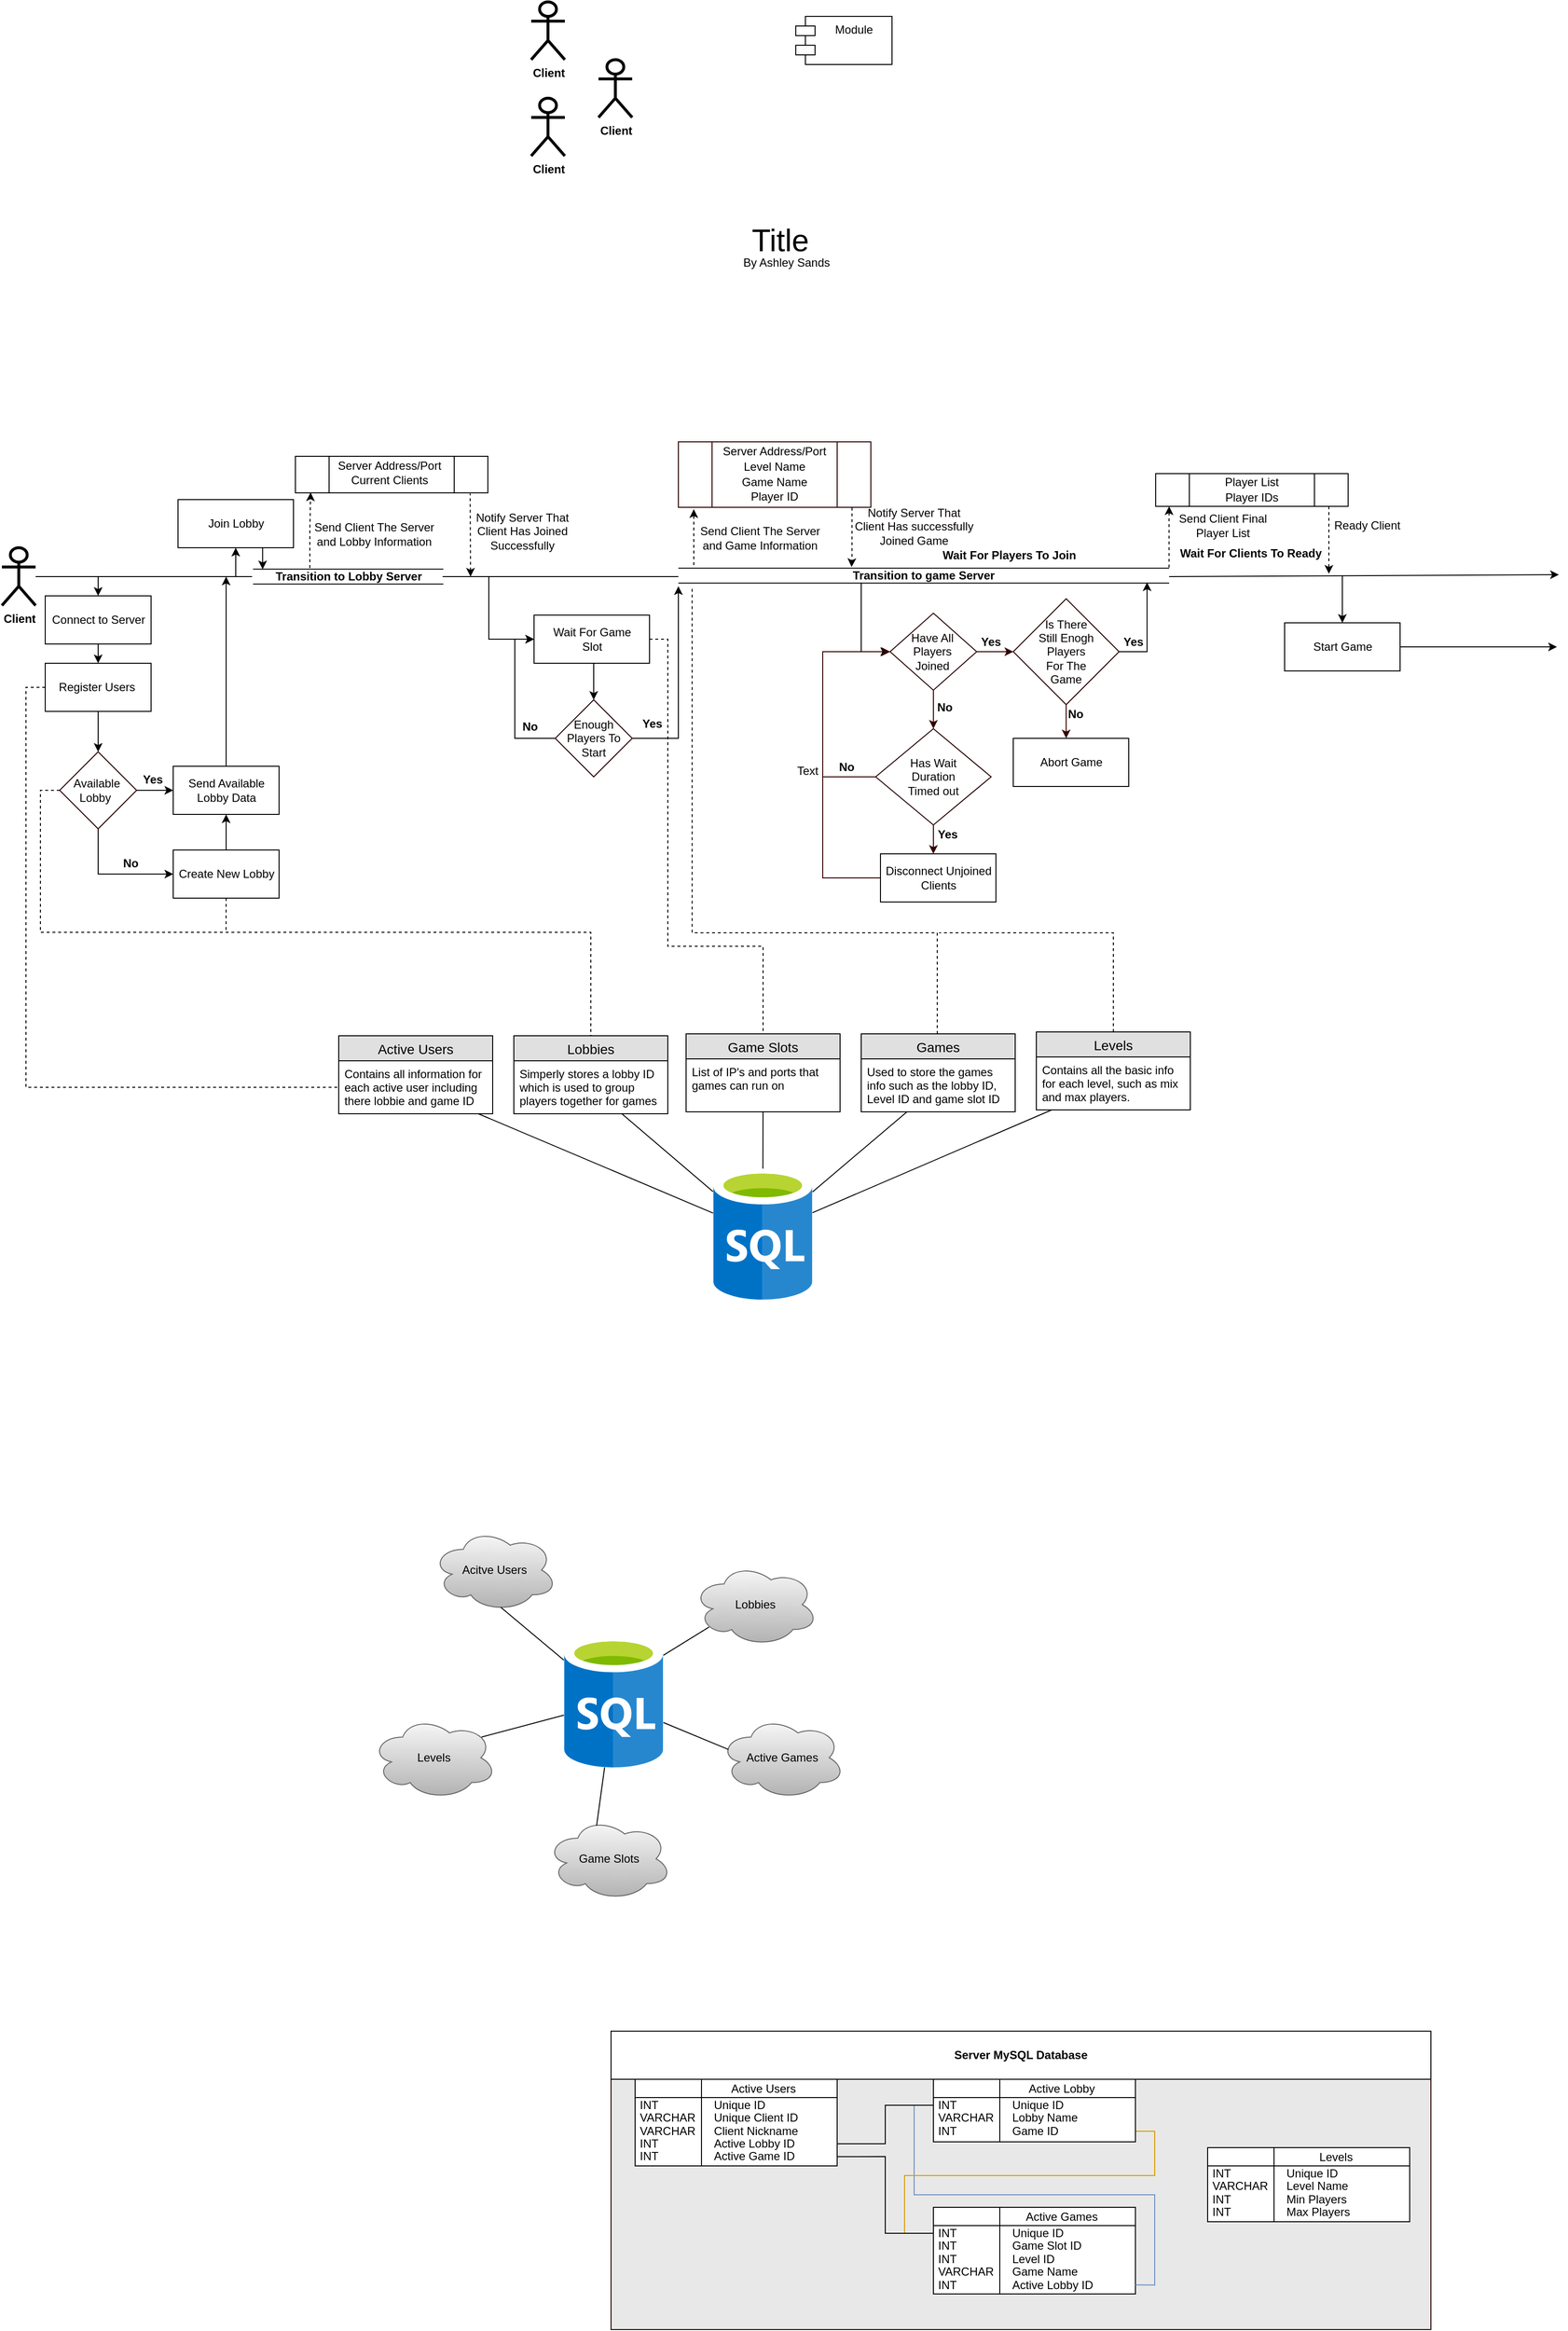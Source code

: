 <mxfile version="12.8.6" type="github">
  <diagram name="Page-1" id="9f46799a-70d6-7492-0946-bef42562c5a5">
    <mxGraphModel dx="2031" dy="3427" grid="0" gridSize="10" guides="1" tooltips="1" connect="1" arrows="1" fold="1" page="1" pageScale="1" pageWidth="1654" pageHeight="1169" background="#ffffff" math="0" shadow="0">
      <root>
        <mxCell id="0" />
        <mxCell id="iMbrbaBTNEFGXNvbshlo-156" value="Untitled Layer" parent="0" />
        <mxCell id="iMbrbaBTNEFGXNvbshlo-157" value="" style="rounded=1;whiteSpace=wrap;html=1;glass=0;strokeColor=#260000;fillColor=#FFFFFF;fontColor=#FF0000;align=left;" parent="iMbrbaBTNEFGXNvbshlo-156" vertex="1">
          <mxGeometry x="991" y="738" width="120" height="60" as="geometry" />
        </mxCell>
        <mxCell id="iMbrbaBTNEFGXNvbshlo-158" value="" style="rounded=0;whiteSpace=wrap;html=1;glass=0;strokeColor=#260000;fillColor=#FFFFFF;fontColor=#FF0000;align=left;" parent="iMbrbaBTNEFGXNvbshlo-156" vertex="1">
          <mxGeometry x="991" y="738" width="120" height="60" as="geometry" />
        </mxCell>
        <mxCell id="iMbrbaBTNEFGXNvbshlo-217" style="edgeStyle=elbowEdgeStyle;rounded=0;orthogonalLoop=1;jettySize=auto;elbow=vertical;html=1;startArrow=none;startFill=0;endArrow=classic;endFill=1;strokeColor=#000000;fontColor=#050000;entryX=0;entryY=0.5;entryDx=0;entryDy=0;" parent="iMbrbaBTNEFGXNvbshlo-156" target="iMbrbaBTNEFGXNvbshlo-216" edge="1">
          <mxGeometry relative="1" as="geometry">
            <mxPoint x="539" y="-773" as="sourcePoint" />
            <mxPoint x="583" y="-708" as="targetPoint" />
            <Array as="points">
              <mxPoint x="455" y="-708" />
              <mxPoint x="439" y="-715" />
            </Array>
          </mxGeometry>
        </mxCell>
        <mxCell id="YzW6MO2JGgyKq07XsfAy-4" style="edgeStyle=orthogonalEdgeStyle;rounded=0;orthogonalLoop=1;jettySize=auto;html=1;entryX=0.5;entryY=0;entryDx=0;entryDy=0;endArrow=classic;endFill=1;exitX=0.5;exitY=1;exitDx=0;exitDy=0;" parent="iMbrbaBTNEFGXNvbshlo-156" source="iMbrbaBTNEFGXNvbshlo-216" target="iMbrbaBTNEFGXNvbshlo-205" edge="1">
          <mxGeometry relative="1" as="geometry">
            <Array as="points">
              <mxPoint x="648" y="-683" />
            </Array>
          </mxGeometry>
        </mxCell>
        <mxCell id="iMbrbaBTNEFGXNvbshlo-216" value="Wait For Game&lt;br&gt;Slot" style="html=1;strokeWidth=1;align=center;" parent="iMbrbaBTNEFGXNvbshlo-156" vertex="1">
          <mxGeometry x="586" y="-733" width="120" height="50" as="geometry" />
        </mxCell>
        <mxCell id="iMbrbaBTNEFGXNvbshlo-208" value="&lt;b&gt;No&lt;/b&gt;" style="text;html=1;strokeColor=none;fillColor=none;align=center;verticalAlign=middle;whiteSpace=wrap;rounded=0;glass=0;fontColor=#050000;" parent="iMbrbaBTNEFGXNvbshlo-156" vertex="1">
          <mxGeometry x="562" y="-627" width="40" height="20" as="geometry" />
        </mxCell>
        <mxCell id="iMbrbaBTNEFGXNvbshlo-228" value="" style="shape=link;html=1;startArrow=none;startFill=0;endArrow=classic;endFill=1;strokeColor=#000000;fontColor=#050000;width=15.517;" parent="iMbrbaBTNEFGXNvbshlo-156" edge="1">
          <mxGeometry width="50" height="50" relative="1" as="geometry">
            <mxPoint x="736" y="-774" as="sourcePoint" />
            <mxPoint x="1246" y="-774" as="targetPoint" />
          </mxGeometry>
        </mxCell>
        <mxCell id="iMbrbaBTNEFGXNvbshlo-233" style="edgeStyle=elbowEdgeStyle;rounded=0;orthogonalLoop=1;jettySize=auto;elbow=vertical;html=1;startArrow=none;startFill=0;endArrow=classic;endFill=1;strokeColor=#000000;fontColor=#050000;dashed=1;" parent="iMbrbaBTNEFGXNvbshlo-156" edge="1">
          <mxGeometry relative="1" as="geometry">
            <mxPoint x="752" y="-843" as="targetPoint" />
            <mxPoint x="752" y="-785" as="sourcePoint" />
          </mxGeometry>
        </mxCell>
        <mxCell id="iMbrbaBTNEFGXNvbshlo-231" value="" style="shape=process;whiteSpace=wrap;html=1;backgroundOutline=1;rounded=0;glass=0;strokeColor=#260000;fillColor=#ffffff;fontColor=#050000;align=left;size=0.175;" parent="iMbrbaBTNEFGXNvbshlo-156" vertex="1">
          <mxGeometry x="736" y="-913" width="200" height="68" as="geometry" />
        </mxCell>
        <mxCell id="iMbrbaBTNEFGXNvbshlo-234" style="edgeStyle=elbowEdgeStyle;rounded=0;orthogonalLoop=1;jettySize=auto;elbow=vertical;html=1;startArrow=none;startFill=0;endArrow=classic;endFill=1;strokeColor=#000000;fontColor=#050000;dashed=1;exitX=0.902;exitY=1.006;exitDx=0;exitDy=0;exitPerimeter=0;" parent="iMbrbaBTNEFGXNvbshlo-156" source="iMbrbaBTNEFGXNvbshlo-231" target="bdRot_4KN6-E01JKmk0H-1" edge="1">
          <mxGeometry relative="1" as="geometry">
            <mxPoint x="916" y="-778" as="targetPoint" />
            <mxPoint x="926" y="-845" as="sourcePoint" />
            <Array as="points">
              <mxPoint x="916" y="-795" />
              <mxPoint x="936" y="-815" />
              <mxPoint x="931" y="-823" />
              <mxPoint x="931" y="-810" />
            </Array>
          </mxGeometry>
        </mxCell>
        <mxCell id="iMbrbaBTNEFGXNvbshlo-235" value="Send Client The Server and Game Information" style="text;html=1;strokeColor=none;fillColor=none;align=center;verticalAlign=middle;whiteSpace=wrap;rounded=0;glass=0;fontColor=#050000;" parent="iMbrbaBTNEFGXNvbshlo-156" vertex="1">
          <mxGeometry x="756" y="-833" width="130" height="39" as="geometry" />
        </mxCell>
        <mxCell id="iMbrbaBTNEFGXNvbshlo-238" value="Notify Server That Client Has successfully Joined Game" style="text;html=1;strokeColor=none;fillColor=none;align=center;verticalAlign=middle;whiteSpace=wrap;rounded=0;glass=0;fontColor=#050000;" parent="iMbrbaBTNEFGXNvbshlo-156" vertex="1">
          <mxGeometry x="916" y="-845" width="130" height="39" as="geometry" />
        </mxCell>
        <mxCell id="iMbrbaBTNEFGXNvbshlo-239" value="" style="endArrow=classic;html=1;strokeColor=#000000;fontColor=#050000;edgeStyle=orthogonalEdgeStyle;rounded=0;entryX=0;entryY=0.5;entryDx=0;entryDy=0;" parent="iMbrbaBTNEFGXNvbshlo-156" edge="1">
          <mxGeometry width="50" height="50" relative="1" as="geometry">
            <mxPoint x="926" y="-766" as="sourcePoint" />
            <mxPoint x="955" y="-695" as="targetPoint" />
            <Array as="points">
              <mxPoint x="926" y="-695" />
            </Array>
          </mxGeometry>
        </mxCell>
        <mxCell id="iMbrbaBTNEFGXNvbshlo-248" value="" style="group;rounded=0;glass=0;strokeColor=none;fillColor=none;fontColor=#050000;align=left;" parent="iMbrbaBTNEFGXNvbshlo-156" vertex="1" connectable="0">
          <mxGeometry x="986" y="-765" width="180" height="120" as="geometry" />
        </mxCell>
        <mxCell id="iMbrbaBTNEFGXNvbshlo-249" value="" style="rhombus;whiteSpace=wrap;html=1;rounded=0;glass=0;strokeColor=#260000;fillColor=#ffffff;fontColor=#FF0000;align=left;" parent="iMbrbaBTNEFGXNvbshlo-248" vertex="1">
          <mxGeometry x="-30" y="30" width="90" height="80" as="geometry" />
        </mxCell>
        <mxCell id="iMbrbaBTNEFGXNvbshlo-250" value="Have All Players Joined" style="text;html=1;strokeColor=none;fillColor=none;align=center;verticalAlign=middle;whiteSpace=wrap;rounded=0;glass=0;fontColor=#050000;" parent="iMbrbaBTNEFGXNvbshlo-248" vertex="1">
          <mxGeometry x="-16" y="40" width="60" height="60" as="geometry" />
        </mxCell>
        <mxCell id="iMbrbaBTNEFGXNvbshlo-251" style="edgeStyle=elbowEdgeStyle;rounded=0;orthogonalLoop=1;jettySize=auto;elbow=vertical;html=1;exitX=0;exitY=1;exitDx=0;exitDy=0;startArrow=none;startFill=0;endArrow=classic;endFill=1;strokeColor=#330000;fontColor=#050000;horizontal=1;" parent="iMbrbaBTNEFGXNvbshlo-248" source="iMbrbaBTNEFGXNvbshlo-254" edge="1">
          <mxGeometry relative="1" as="geometry">
            <mxPoint x="98" y="70" as="targetPoint" />
            <Array as="points">
              <mxPoint x="68" y="70" />
            </Array>
            <mxPoint x="48" y="70" as="sourcePoint" />
          </mxGeometry>
        </mxCell>
        <mxCell id="iMbrbaBTNEFGXNvbshlo-254" value="&lt;b&gt;Yes&lt;/b&gt;" style="text;html=1;strokeColor=none;fillColor=none;align=center;verticalAlign=middle;whiteSpace=wrap;rounded=0;glass=0;fontColor=#050000;" parent="iMbrbaBTNEFGXNvbshlo-248" vertex="1">
          <mxGeometry x="60" y="50" width="30" height="20" as="geometry" />
        </mxCell>
        <mxCell id="iMbrbaBTNEFGXNvbshlo-257" value="" style="group;rounded=0;glass=0;strokeColor=none;fillColor=none;fontColor=#050000;align=left;" parent="iMbrbaBTNEFGXNvbshlo-156" vertex="1" connectable="0">
          <mxGeometry x="956" y="-635" width="180" height="120" as="geometry" />
        </mxCell>
        <mxCell id="iMbrbaBTNEFGXNvbshlo-258" value="" style="rhombus;whiteSpace=wrap;html=1;rounded=0;glass=0;strokeColor=#260000;fillColor=#ffffff;fontColor=#FF0000;align=left;" parent="iMbrbaBTNEFGXNvbshlo-257" vertex="1">
          <mxGeometry x="-15" y="20" width="120" height="100" as="geometry" />
        </mxCell>
        <mxCell id="iMbrbaBTNEFGXNvbshlo-259" value="Has Wait Duration Timed out" style="text;html=1;strokeColor=none;fillColor=none;align=center;verticalAlign=middle;whiteSpace=wrap;rounded=0;glass=0;fontColor=#050000;" parent="iMbrbaBTNEFGXNvbshlo-257" vertex="1">
          <mxGeometry x="15" y="40" width="60" height="60" as="geometry" />
        </mxCell>
        <mxCell id="iMbrbaBTNEFGXNvbshlo-261" style="edgeStyle=elbowEdgeStyle;rounded=0;orthogonalLoop=1;jettySize=auto;elbow=vertical;html=1;startArrow=none;startFill=0;endArrow=classic;endFill=1;strokeColor=#330000;fontColor=#050000;" parent="iMbrbaBTNEFGXNvbshlo-257" edge="1">
          <mxGeometry relative="1" as="geometry">
            <mxPoint x="45" y="150" as="targetPoint" />
            <Array as="points">
              <mxPoint x="45" y="130" />
            </Array>
            <mxPoint x="45" y="120" as="sourcePoint" />
          </mxGeometry>
        </mxCell>
        <mxCell id="iMbrbaBTNEFGXNvbshlo-252" style="edgeStyle=elbowEdgeStyle;rounded=0;orthogonalLoop=1;jettySize=auto;elbow=vertical;html=1;exitX=0.5;exitY=1;exitDx=0;exitDy=0;startArrow=none;startFill=0;endArrow=classic;endFill=1;strokeColor=#330000;fontColor=#050000;entryX=0.5;entryY=0;entryDx=0;entryDy=0;" parent="iMbrbaBTNEFGXNvbshlo-156" source="iMbrbaBTNEFGXNvbshlo-249" target="iMbrbaBTNEFGXNvbshlo-258" edge="1">
          <mxGeometry relative="1" as="geometry">
            <mxPoint x="991" y="-625" as="targetPoint" />
            <Array as="points" />
          </mxGeometry>
        </mxCell>
        <mxCell id="iMbrbaBTNEFGXNvbshlo-253" value="&lt;b&gt;No&lt;/b&gt;" style="text;html=1;strokeColor=none;fillColor=none;align=center;verticalAlign=middle;whiteSpace=wrap;rounded=0;glass=0;fontColor=#050000;" parent="iMbrbaBTNEFGXNvbshlo-156" vertex="1">
          <mxGeometry x="993" y="-647" width="40" height="20" as="geometry" />
        </mxCell>
        <mxCell id="iMbrbaBTNEFGXNvbshlo-263" value="&lt;b&gt;Yes&lt;/b&gt;" style="text;html=1;strokeColor=none;fillColor=none;align=center;verticalAlign=middle;whiteSpace=wrap;rounded=0;glass=0;fontColor=#050000;" parent="iMbrbaBTNEFGXNvbshlo-156" vertex="1">
          <mxGeometry x="996" y="-515" width="40" height="20" as="geometry" />
        </mxCell>
        <mxCell id="iMbrbaBTNEFGXNvbshlo-267" style="edgeStyle=orthogonalEdgeStyle;rounded=0;orthogonalLoop=1;jettySize=auto;html=1;entryX=0;entryY=0.5;entryDx=0;entryDy=0;startArrow=none;startFill=0;endArrow=classic;endFill=1;strokeColor=#330000;fontColor=#050000;" parent="iMbrbaBTNEFGXNvbshlo-156" source="iMbrbaBTNEFGXNvbshlo-266" target="iMbrbaBTNEFGXNvbshlo-249" edge="1">
          <mxGeometry relative="1" as="geometry">
            <Array as="points">
              <mxPoint x="886" y="-460" />
              <mxPoint x="886" y="-695" />
            </Array>
          </mxGeometry>
        </mxCell>
        <mxCell id="iMbrbaBTNEFGXNvbshlo-266" value="Disconnect Unjoined &lt;br&gt;Clients" style="html=1;strokeWidth=1;align=center;" parent="iMbrbaBTNEFGXNvbshlo-156" vertex="1">
          <mxGeometry x="946" y="-485" width="120" height="50" as="geometry" />
        </mxCell>
        <mxCell id="iMbrbaBTNEFGXNvbshlo-260" style="edgeStyle=elbowEdgeStyle;rounded=0;orthogonalLoop=1;jettySize=auto;elbow=vertical;html=1;exitX=0;exitY=0.5;exitDx=0;exitDy=0;startArrow=none;startFill=0;endArrow=classic;endFill=1;strokeColor=#330000;fontColor=#050000;horizontal=1;entryX=0;entryY=0.5;entryDx=0;entryDy=0;" parent="iMbrbaBTNEFGXNvbshlo-156" source="iMbrbaBTNEFGXNvbshlo-258" target="iMbrbaBTNEFGXNvbshlo-249" edge="1">
          <mxGeometry relative="1" as="geometry">
            <mxPoint x="876" y="-565" as="targetPoint" />
            <Array as="points">
              <mxPoint x="886" y="-615" />
              <mxPoint x="876" y="-655" />
              <mxPoint x="896" y="-635" />
              <mxPoint x="916" y="-560" />
              <mxPoint x="916" y="-555" />
            </Array>
          </mxGeometry>
        </mxCell>
        <mxCell id="iMbrbaBTNEFGXNvbshlo-262" value="&lt;b&gt;No&lt;/b&gt;" style="text;html=1;strokeColor=none;fillColor=none;align=center;verticalAlign=middle;whiteSpace=wrap;rounded=0;glass=0;fontColor=#050000;" parent="iMbrbaBTNEFGXNvbshlo-156" vertex="1">
          <mxGeometry x="891" y="-585" width="40" height="20" as="geometry" />
        </mxCell>
        <mxCell id="bdRot_4KN6-E01JKmk0H-2" value="" style="group;rounded=0;glass=0;strokeColor=none;fillColor=none;fontColor=#050000;align=left;" parent="iMbrbaBTNEFGXNvbshlo-156" vertex="1" connectable="0">
          <mxGeometry x="1114" y="-765" width="180" height="145" as="geometry" />
        </mxCell>
        <mxCell id="bdRot_4KN6-E01JKmk0H-3" value="" style="rhombus;whiteSpace=wrap;html=1;rounded=0;glass=0;strokeColor=#260000;fillColor=#ffffff;fontColor=#FF0000;align=left;" parent="bdRot_4KN6-E01JKmk0H-2" vertex="1">
          <mxGeometry x="-30" y="15" width="110" height="110" as="geometry" />
        </mxCell>
        <mxCell id="bdRot_4KN6-E01JKmk0H-4" value="Is There Still Enogh Players For The Game" style="text;html=1;strokeColor=none;fillColor=none;align=center;verticalAlign=middle;whiteSpace=wrap;rounded=0;glass=0;fontColor=#050000;" parent="bdRot_4KN6-E01JKmk0H-2" vertex="1">
          <mxGeometry x="-5" y="40" width="60" height="60" as="geometry" />
        </mxCell>
        <mxCell id="bdRot_4KN6-E01JKmk0H-6" value="&lt;b&gt;Yes&lt;/b&gt;" style="text;html=1;strokeColor=none;fillColor=none;align=center;verticalAlign=middle;whiteSpace=wrap;rounded=0;glass=0;fontColor=#050000;" parent="bdRot_4KN6-E01JKmk0H-2" vertex="1">
          <mxGeometry x="80" y="50" width="30" height="20" as="geometry" />
        </mxCell>
        <mxCell id="bdRot_4KN6-E01JKmk0H-10" value="&lt;b&gt;No&lt;/b&gt;" style="text;html=1;strokeColor=none;fillColor=none;align=center;verticalAlign=middle;whiteSpace=wrap;rounded=0;glass=0;fontColor=#050000;" parent="bdRot_4KN6-E01JKmk0H-2" vertex="1">
          <mxGeometry x="15" y="125" width="40" height="20" as="geometry" />
        </mxCell>
        <mxCell id="bdRot_4KN6-E01JKmk0H-7" style="edgeStyle=orthogonalEdgeStyle;rounded=0;orthogonalLoop=1;jettySize=auto;html=1;exitX=0.5;exitY=1;exitDx=0;exitDy=0;startArrow=none;startFill=0;endArrow=classic;endFill=1;strokeColor=#330000;fontColor=#050000;entryX=0.458;entryY=0;entryDx=0;entryDy=0;entryPerimeter=0;" parent="iMbrbaBTNEFGXNvbshlo-156" source="bdRot_4KN6-E01JKmk0H-3" target="bdRot_4KN6-E01JKmk0H-8" edge="1">
          <mxGeometry relative="1" as="geometry">
            <mxPoint x="1151" y="-605" as="targetPoint" />
          </mxGeometry>
        </mxCell>
        <mxCell id="bdRot_4KN6-E01JKmk0H-8" value="Abort Game" style="html=1;strokeWidth=1;align=center;" parent="iMbrbaBTNEFGXNvbshlo-156" vertex="1">
          <mxGeometry x="1084" y="-605" width="120" height="50" as="geometry" />
        </mxCell>
        <mxCell id="bdRot_4KN6-E01JKmk0H-19" value="" style="shape=process;whiteSpace=wrap;html=1;backgroundOutline=1;rounded=0;glass=0;strokeColor=#050000;fillColor=#ffffff;fontColor=#050000;align=left;size=0.175;" parent="iMbrbaBTNEFGXNvbshlo-156" vertex="1">
          <mxGeometry x="1232" y="-880" width="200" height="34" as="geometry" />
        </mxCell>
        <mxCell id="bdRot_4KN6-E01JKmk0H-20" value="Ready Client" style="text;html=1;strokeColor=none;fillColor=none;align=center;verticalAlign=middle;whiteSpace=wrap;rounded=0;glass=0;fontColor=#050000;" parent="iMbrbaBTNEFGXNvbshlo-156" vertex="1">
          <mxGeometry x="1412" y="-846" width="80" height="39" as="geometry" />
        </mxCell>
        <mxCell id="bdRot_4KN6-E01JKmk0H-21" style="edgeStyle=elbowEdgeStyle;rounded=0;orthogonalLoop=1;jettySize=auto;elbow=vertical;html=1;startArrow=none;startFill=0;endArrow=classic;endFill=1;strokeColor=#000000;fontColor=#050000;dashed=1;exitX=0;exitY=0;exitDx=0;exitDy=0;" parent="iMbrbaBTNEFGXNvbshlo-156" source="bdRot_4KN6-E01JKmk0H-20" edge="1">
          <mxGeometry relative="1" as="geometry">
            <mxPoint x="1412" y="-776" as="targetPoint" />
            <mxPoint x="1412.4" y="-843.28" as="sourcePoint" />
            <Array as="points">
              <mxPoint x="1412" y="-804" />
              <mxPoint x="1427" y="-822" />
              <mxPoint x="1427" y="-809" />
            </Array>
          </mxGeometry>
        </mxCell>
        <mxCell id="bdRot_4KN6-E01JKmk0H-22" value="Send Client Final Player List" style="text;html=1;strokeColor=none;fillColor=none;align=center;verticalAlign=middle;whiteSpace=wrap;rounded=0;glass=0;fontColor=#050000;" parent="iMbrbaBTNEFGXNvbshlo-156" vertex="1">
          <mxGeometry x="1252" y="-846" width="100" height="39" as="geometry" />
        </mxCell>
        <mxCell id="bdRot_4KN6-E01JKmk0H-23" style="edgeStyle=elbowEdgeStyle;rounded=0;orthogonalLoop=1;jettySize=auto;elbow=vertical;html=1;startArrow=none;startFill=0;endArrow=classic;endFill=1;strokeColor=#050000;fontColor=#050000;dashed=1;exitX=0.988;exitY=0.073;exitDx=0;exitDy=0;exitPerimeter=0;" parent="iMbrbaBTNEFGXNvbshlo-156" edge="1">
          <mxGeometry relative="1" as="geometry">
            <mxPoint x="1246" y="-846" as="targetPoint" />
            <mxPoint x="1245.88" y="-782.54" as="sourcePoint" />
            <Array as="points">
              <mxPoint x="1246" y="-836" />
            </Array>
          </mxGeometry>
        </mxCell>
        <mxCell id="bdRot_4KN6-E01JKmk0H-24" value="Wait For Clients To Ready" style="text;html=1;strokeColor=none;fillColor=none;align=center;verticalAlign=top;whiteSpace=wrap;rounded=0;glass=0;fontColor=#050000;spacing=-3;fontStyle=1" parent="iMbrbaBTNEFGXNvbshlo-156" vertex="1">
          <mxGeometry x="1246" y="-806" width="170" height="20" as="geometry" />
        </mxCell>
        <mxCell id="bdRot_4KN6-E01JKmk0H-5" style="edgeStyle=elbowEdgeStyle;rounded=0;orthogonalLoop=1;jettySize=auto;elbow=vertical;html=1;startArrow=none;startFill=0;endArrow=classic;endFill=1;strokeColor=#030000;fontColor=#050000;horizontal=1;entryX=0.955;entryY=0.8;entryDx=0;entryDy=0;entryPerimeter=0;exitX=0;exitY=1;exitDx=0;exitDy=0;" parent="iMbrbaBTNEFGXNvbshlo-156" source="bdRot_4KN6-E01JKmk0H-6" target="bdRot_4KN6-E01JKmk0H-1" edge="1">
          <mxGeometry relative="1" as="geometry">
            <mxPoint x="1236.0" y="-767.24" as="targetPoint" />
            <Array as="points">
              <mxPoint x="1209" y="-695" />
            </Array>
            <mxPoint x="1194" y="-699" as="sourcePoint" />
          </mxGeometry>
        </mxCell>
        <mxCell id="bdRot_4KN6-E01JKmk0H-31" value="Start Game" style="html=1;strokeWidth=1;align=center;" parent="iMbrbaBTNEFGXNvbshlo-156" vertex="1">
          <mxGeometry x="1366" y="-725" width="120" height="50" as="geometry" />
        </mxCell>
        <mxCell id="YzW6MO2JGgyKq07XsfAy-6" style="edgeStyle=orthogonalEdgeStyle;rounded=0;orthogonalLoop=1;jettySize=auto;html=1;entryX=0;entryY=0.5;entryDx=0;entryDy=0;endArrow=classic;endFill=1;exitX=0;exitY=0.5;exitDx=0;exitDy=0;" parent="iMbrbaBTNEFGXNvbshlo-156" source="iMbrbaBTNEFGXNvbshlo-205" target="iMbrbaBTNEFGXNvbshlo-216" edge="1">
          <mxGeometry relative="1" as="geometry" />
        </mxCell>
        <mxCell id="YzW6MO2JGgyKq07XsfAy-7" style="edgeStyle=orthogonalEdgeStyle;rounded=0;orthogonalLoop=1;jettySize=auto;html=1;exitX=1;exitY=0.5;exitDx=0;exitDy=0;entryX=0;entryY=1;entryDx=0;entryDy=0;endArrow=classic;endFill=1;" parent="iMbrbaBTNEFGXNvbshlo-156" source="iMbrbaBTNEFGXNvbshlo-205" target="bdRot_4KN6-E01JKmk0H-1" edge="1">
          <mxGeometry relative="1" as="geometry" />
        </mxCell>
        <mxCell id="iMbrbaBTNEFGXNvbshlo-205" value="" style="rhombus;whiteSpace=wrap;html=1;rounded=0;glass=0;strokeColor=#260000;fillColor=#ffffff;fontColor=#FF0000;align=left;" parent="iMbrbaBTNEFGXNvbshlo-156" vertex="1">
          <mxGeometry x="608" y="-645" width="80" height="80" as="geometry" />
        </mxCell>
        <mxCell id="iMbrbaBTNEFGXNvbshlo-209" value="&lt;b&gt;Yes&lt;/b&gt;" style="text;html=1;strokeColor=none;fillColor=none;align=center;verticalAlign=middle;whiteSpace=wrap;rounded=0;glass=0;fontColor=#050000;" parent="iMbrbaBTNEFGXNvbshlo-156" vertex="1">
          <mxGeometry x="689" y="-630" width="40" height="20" as="geometry" />
        </mxCell>
        <mxCell id="YzW6MO2JGgyKq07XsfAy-9" value="Enough Players To Start" style="text;html=1;strokeColor=none;fillColor=none;align=center;verticalAlign=middle;whiteSpace=wrap;rounded=0;glass=0;fontColor=#050000;" parent="iMbrbaBTNEFGXNvbshlo-156" vertex="1">
          <mxGeometry x="618" y="-635" width="60" height="60" as="geometry" />
        </mxCell>
        <mxCell id="YzW6MO2JGgyKq07XsfAy-11" style="edgeStyle=orthogonalEdgeStyle;rounded=0;orthogonalLoop=1;jettySize=auto;html=1;exitX=1;exitY=0.5;exitDx=0;exitDy=0;entryX=0;entryY=0.5;entryDx=0;entryDy=0;endArrow=none;endFill=0;" parent="iMbrbaBTNEFGXNvbshlo-156" source="iMbrbaBTNEFGXNvbshlo-46" target="iMbrbaBTNEFGXNvbshlo-189" edge="1">
          <mxGeometry relative="1" as="geometry" />
        </mxCell>
        <mxCell id="M63y9VsfOIZPacP70S8h-5" value="Server Address/Port" style="text;html=1;strokeColor=none;fillColor=none;align=center;verticalAlign=middle;whiteSpace=wrap;rounded=0;" parent="iMbrbaBTNEFGXNvbshlo-156" vertex="1">
          <mxGeometry x="772" y="-913" width="128" height="20" as="geometry" />
        </mxCell>
        <mxCell id="M63y9VsfOIZPacP70S8h-9" value="Level Name" style="text;html=1;strokeColor=none;fillColor=none;align=center;verticalAlign=middle;whiteSpace=wrap;rounded=0;" parent="iMbrbaBTNEFGXNvbshlo-156" vertex="1">
          <mxGeometry x="772" y="-897" width="128" height="20" as="geometry" />
        </mxCell>
        <mxCell id="M63y9VsfOIZPacP70S8h-10" value="Game Name" style="text;html=1;strokeColor=none;fillColor=none;align=center;verticalAlign=middle;whiteSpace=wrap;rounded=0;" parent="iMbrbaBTNEFGXNvbshlo-156" vertex="1">
          <mxGeometry x="772" y="-881" width="128" height="20" as="geometry" />
        </mxCell>
        <mxCell id="M63y9VsfOIZPacP70S8h-12" value="Player ID" style="text;html=1;strokeColor=none;fillColor=none;align=center;verticalAlign=middle;whiteSpace=wrap;rounded=0;" parent="iMbrbaBTNEFGXNvbshlo-156" vertex="1">
          <mxGeometry x="772" y="-866" width="128" height="20" as="geometry" />
        </mxCell>
        <mxCell id="M63y9VsfOIZPacP70S8h-14" value="Player List" style="text;html=1;strokeColor=none;fillColor=none;align=center;verticalAlign=middle;whiteSpace=wrap;rounded=0;" parent="iMbrbaBTNEFGXNvbshlo-156" vertex="1">
          <mxGeometry x="1268" y="-881" width="128" height="20" as="geometry" />
        </mxCell>
        <mxCell id="M63y9VsfOIZPacP70S8h-15" value="Player IDs" style="text;html=1;strokeColor=none;fillColor=none;align=center;verticalAlign=middle;whiteSpace=wrap;rounded=0;" parent="iMbrbaBTNEFGXNvbshlo-156" vertex="1">
          <mxGeometry x="1268" y="-865" width="128" height="20" as="geometry" />
        </mxCell>
        <mxCell id="M63y9VsfOIZPacP70S8h-20" value="" style="group" parent="iMbrbaBTNEFGXNvbshlo-156" vertex="1" connectable="0">
          <mxGeometry x="666" y="788" width="852" height="260" as="geometry" />
        </mxCell>
        <mxCell id="iMbrbaBTNEFGXNvbshlo-159" value="" style="rounded=0;whiteSpace=wrap;html=1;glass=0;strokeColor=#260000;fillColor=#E8E8E8;fontColor=#FF0000;align=left;" parent="M63y9VsfOIZPacP70S8h-20" vertex="1">
          <mxGeometry width="852" height="260" as="geometry" />
        </mxCell>
        <mxCell id="Gk83BuQbbGuSDowAynj9-10" value="" style="shape=link;html=1;startArrow=none;startFill=0;endArrow=classic;endFill=1;strokeColor=#000000;fontColor=#050000;width=15.517;entryX=0.984;entryY=0.45;entryDx=0;entryDy=0;entryPerimeter=0;" edge="1" parent="iMbrbaBTNEFGXNvbshlo-156" target="Gk83BuQbbGuSDowAynj9-21">
          <mxGeometry width="50" height="50" relative="1" as="geometry">
            <mxPoint x="294" y="-773" as="sourcePoint" />
            <mxPoint x="553" y="-773" as="targetPoint" />
          </mxGeometry>
        </mxCell>
        <mxCell id="Gk83BuQbbGuSDowAynj9-12" value="" style="shape=process;whiteSpace=wrap;html=1;backgroundOutline=1;rounded=0;glass=0;strokeColor=#000000;fillColor=#ffffff;fontColor=#050000;align=left;size=0.175;" vertex="1" parent="iMbrbaBTNEFGXNvbshlo-156">
          <mxGeometry x="338" y="-898" width="200" height="38" as="geometry" />
        </mxCell>
        <mxCell id="Gk83BuQbbGuSDowAynj9-13" style="edgeStyle=elbowEdgeStyle;rounded=0;orthogonalLoop=1;jettySize=auto;elbow=vertical;html=1;startArrow=none;startFill=0;endArrow=classic;endFill=1;strokeColor=#000000;fontColor=#050000;dashed=1;entryX=0.079;entryY=0.989;entryDx=0;entryDy=0;entryPerimeter=0;" edge="1" parent="iMbrbaBTNEFGXNvbshlo-156" target="Gk83BuQbbGuSDowAynj9-12">
          <mxGeometry relative="1" as="geometry">
            <mxPoint x="353.0" y="-840" as="targetPoint" />
            <mxPoint x="353.0" y="-782" as="sourcePoint" />
          </mxGeometry>
        </mxCell>
        <mxCell id="Gk83BuQbbGuSDowAynj9-15" value="Send Client The Server and Lobby Information" style="text;html=1;strokeColor=none;fillColor=none;align=center;verticalAlign=middle;whiteSpace=wrap;rounded=0;glass=0;fontColor=#050000;" vertex="1" parent="iMbrbaBTNEFGXNvbshlo-156">
          <mxGeometry x="355" y="-837" width="130" height="39" as="geometry" />
        </mxCell>
        <mxCell id="Gk83BuQbbGuSDowAynj9-16" value="Notify Server That Client Has Joined Successfully" style="text;html=1;strokeColor=none;fillColor=none;align=center;verticalAlign=middle;whiteSpace=wrap;rounded=0;glass=0;fontColor=#050000;" vertex="1" parent="iMbrbaBTNEFGXNvbshlo-156">
          <mxGeometry x="509" y="-843" width="130" height="45" as="geometry" />
        </mxCell>
        <mxCell id="Gk83BuQbbGuSDowAynj9-18" style="edgeStyle=orthogonalEdgeStyle;rounded=0;orthogonalLoop=1;jettySize=auto;html=1;exitX=0.75;exitY=1;exitDx=0;exitDy=0;strokeColor=#000000;" edge="1" parent="iMbrbaBTNEFGXNvbshlo-156">
          <mxGeometry relative="1" as="geometry">
            <mxPoint x="303.932" y="-780.66" as="targetPoint" />
            <mxPoint x="297" y="-803" as="sourcePoint" />
          </mxGeometry>
        </mxCell>
        <mxCell id="Gk83BuQbbGuSDowAynj9-19" value="Server Address/Port" style="text;html=1;strokeColor=none;fillColor=none;align=center;verticalAlign=middle;whiteSpace=wrap;rounded=0;" vertex="1" parent="iMbrbaBTNEFGXNvbshlo-156">
          <mxGeometry x="372" y="-898" width="128" height="20" as="geometry" />
        </mxCell>
        <mxCell id="Gk83BuQbbGuSDowAynj9-20" value="Current Clients" style="text;html=1;strokeColor=none;fillColor=none;align=center;verticalAlign=middle;whiteSpace=wrap;rounded=0;" vertex="1" parent="iMbrbaBTNEFGXNvbshlo-156">
          <mxGeometry x="372" y="-883" width="128" height="20" as="geometry" />
        </mxCell>
        <mxCell id="BmKUf66JoiR6lxN3HfAb-2" value="Mine" parent="0" />
        <mxCell id="BmKUf66JoiR6lxN3HfAb-29" value="&lt;span&gt;&lt;b&gt;Client&lt;/b&gt;&lt;/span&gt;" style="shape=umlActor;verticalLabelPosition=bottom;labelBackgroundColor=#ffffff;verticalAlign=top;html=1;outlineConnect=0;strokeWidth=3;align=center;fontStyle=0" parent="BmKUf66JoiR6lxN3HfAb-2" vertex="1">
          <mxGeometry x="583" y="-1370" width="35" height="60" as="geometry" />
        </mxCell>
        <mxCell id="BmKUf66JoiR6lxN3HfAb-31" value="&lt;span&gt;&lt;b&gt;Client&lt;/b&gt;&lt;/span&gt;" style="shape=umlActor;verticalLabelPosition=bottom;labelBackgroundColor=#ffffff;verticalAlign=top;html=1;outlineConnect=0;strokeWidth=3;align=center;fontStyle=0" parent="BmKUf66JoiR6lxN3HfAb-2" vertex="1">
          <mxGeometry x="653" y="-1310" width="35" height="60" as="geometry" />
        </mxCell>
        <mxCell id="BmKUf66JoiR6lxN3HfAb-32" value="&lt;span&gt;&lt;b&gt;Client&lt;/b&gt;&lt;/span&gt;" style="shape=umlActor;verticalLabelPosition=bottom;labelBackgroundColor=#ffffff;verticalAlign=top;html=1;outlineConnect=0;strokeWidth=3;align=center;fontStyle=0" parent="BmKUf66JoiR6lxN3HfAb-2" vertex="1">
          <mxGeometry x="583" y="-1270" width="35" height="60" as="geometry" />
        </mxCell>
        <mxCell id="BmKUf66JoiR6lxN3HfAb-34" value="Module" style="shape=module;align=left;spacingLeft=20;align=center;verticalAlign=top;strokeWidth=1;html=1;" parent="BmKUf66JoiR6lxN3HfAb-2" vertex="1">
          <mxGeometry x="858" y="-1355" width="100" height="50" as="geometry" />
        </mxCell>
        <mxCell id="BmKUf66JoiR6lxN3HfAb-39" style="edgeStyle=orthogonalEdgeStyle;rounded=0;orthogonalLoop=1;jettySize=auto;html=1;endArrow=none;endFill=0;" parent="BmKUf66JoiR6lxN3HfAb-2" source="BmKUf66JoiR6lxN3HfAb-38" edge="1">
          <mxGeometry relative="1" as="geometry">
            <mxPoint x="293" y="-773" as="targetPoint" />
          </mxGeometry>
        </mxCell>
        <mxCell id="BmKUf66JoiR6lxN3HfAb-38" value="&lt;span&gt;&lt;b&gt;Client&lt;/b&gt;&lt;/span&gt;" style="shape=umlActor;verticalLabelPosition=bottom;labelBackgroundColor=#ffffff;verticalAlign=top;html=1;outlineConnect=0;strokeWidth=3;align=center;fontStyle=0" parent="BmKUf66JoiR6lxN3HfAb-2" vertex="1">
          <mxGeometry x="33" y="-803" width="35" height="60" as="geometry" />
        </mxCell>
        <mxCell id="BmKUf66JoiR6lxN3HfAb-40" value="" style="endArrow=classic;html=1;entryX=0.5;entryY=0;entryDx=0;entryDy=0;" parent="BmKUf66JoiR6lxN3HfAb-2" target="BmKUf66JoiR6lxN3HfAb-44" edge="1">
          <mxGeometry width="50" height="50" relative="1" as="geometry">
            <mxPoint x="133" y="-773" as="sourcePoint" />
            <mxPoint x="133" y="-713" as="targetPoint" />
          </mxGeometry>
        </mxCell>
        <mxCell id="BmKUf66JoiR6lxN3HfAb-48" style="edgeStyle=orthogonalEdgeStyle;rounded=0;orthogonalLoop=1;jettySize=auto;html=1;exitX=0.5;exitY=1;exitDx=0;exitDy=0;entryX=0.5;entryY=0;entryDx=0;entryDy=0;endArrow=classic;endFill=1;" parent="BmKUf66JoiR6lxN3HfAb-2" source="BmKUf66JoiR6lxN3HfAb-44" target="BmKUf66JoiR6lxN3HfAb-47" edge="1">
          <mxGeometry relative="1" as="geometry" />
        </mxCell>
        <mxCell id="BmKUf66JoiR6lxN3HfAb-44" value="Connect to Server" style="html=1;strokeWidth=1;align=center;" parent="BmKUf66JoiR6lxN3HfAb-2" vertex="1">
          <mxGeometry x="78" y="-753" width="110" height="50" as="geometry" />
        </mxCell>
        <mxCell id="BmKUf66JoiR6lxN3HfAb-54" style="edgeStyle=orthogonalEdgeStyle;rounded=0;orthogonalLoop=1;jettySize=auto;html=1;exitX=0;exitY=0.5;exitDx=0;exitDy=0;endArrow=none;endFill=0;dashed=1;entryX=0;entryY=0.5;entryDx=0;entryDy=0;" parent="BmKUf66JoiR6lxN3HfAb-2" source="BmKUf66JoiR6lxN3HfAb-47" target="Gk83BuQbbGuSDowAynj9-123" edge="1">
          <mxGeometry relative="1" as="geometry">
            <mxPoint x="116" y="-409" as="targetPoint" />
          </mxGeometry>
        </mxCell>
        <mxCell id="BmKUf66JoiR6lxN3HfAb-47" value="Register Users&amp;nbsp;" style="html=1;strokeWidth=1;align=center;" parent="BmKUf66JoiR6lxN3HfAb-2" vertex="1">
          <mxGeometry x="78" y="-683" width="110" height="50" as="geometry" />
        </mxCell>
        <mxCell id="BmKUf66JoiR6lxN3HfAb-59" value="&lt;span style=&quot;white-space: normal&quot;&gt;&lt;b&gt;Server MySQL Database&lt;/b&gt;&lt;/span&gt;" style="html=1;strokeWidth=1;align=center;whiteSpace=wrap;" parent="BmKUf66JoiR6lxN3HfAb-2" vertex="1">
          <mxGeometry x="666" y="738" width="852" height="50" as="geometry" />
        </mxCell>
        <mxCell id="iMbrbaBTNEFGXNvbshlo-37" value="" style="group" parent="BmKUf66JoiR6lxN3HfAb-2" vertex="1" connectable="0">
          <mxGeometry x="691" y="788" width="210" height="90" as="geometry" />
        </mxCell>
        <mxCell id="BmKUf66JoiR6lxN3HfAb-49" value="" style="shape=internalStorage;whiteSpace=wrap;html=1;backgroundOutline=1;strokeWidth=1;align=center;dx=69;dy=19;" parent="iMbrbaBTNEFGXNvbshlo-37" vertex="1">
          <mxGeometry width="210" height="90" as="geometry" />
        </mxCell>
        <mxCell id="BmKUf66JoiR6lxN3HfAb-51" value="Active Users" style="text;html=1;strokeColor=none;fillColor=none;align=center;verticalAlign=middle;whiteSpace=wrap;rounded=0;" parent="iMbrbaBTNEFGXNvbshlo-37" vertex="1">
          <mxGeometry x="56.54" width="153.46" height="20" as="geometry" />
        </mxCell>
        <mxCell id="iMbrbaBTNEFGXNvbshlo-6" value="" style="group" parent="iMbrbaBTNEFGXNvbshlo-37" vertex="1" connectable="0">
          <mxGeometry y="20.333" width="210" height="13.333" as="geometry" />
        </mxCell>
        <mxCell id="iMbrbaBTNEFGXNvbshlo-4" value="INT" style="text;html=1;strokeColor=none;fillColor=none;align=left;verticalAlign=middle;whiteSpace=wrap;rounded=0;glass=0;spacingLeft=3;" parent="iMbrbaBTNEFGXNvbshlo-6" vertex="1">
          <mxGeometry width="70" height="13.333" as="geometry" />
        </mxCell>
        <mxCell id="iMbrbaBTNEFGXNvbshlo-5" value="Unique ID" style="text;html=1;strokeColor=none;fillColor=none;align=left;verticalAlign=middle;whiteSpace=wrap;rounded=0;glass=0;" parent="iMbrbaBTNEFGXNvbshlo-6" vertex="1">
          <mxGeometry x="80" width="130" height="13.333" as="geometry" />
        </mxCell>
        <mxCell id="iMbrbaBTNEFGXNvbshlo-10" value="" style="group" parent="iMbrbaBTNEFGXNvbshlo-37" vertex="1" connectable="0">
          <mxGeometry y="47" width="210" height="13.333" as="geometry" />
        </mxCell>
        <mxCell id="iMbrbaBTNEFGXNvbshlo-11" value="VARCHAR" style="text;html=1;strokeColor=none;fillColor=none;align=left;verticalAlign=middle;whiteSpace=wrap;rounded=0;glass=0;spacingLeft=3;" parent="iMbrbaBTNEFGXNvbshlo-10" vertex="1">
          <mxGeometry width="70" height="13.333" as="geometry" />
        </mxCell>
        <mxCell id="iMbrbaBTNEFGXNvbshlo-12" value="Client Nickname" style="text;html=1;strokeColor=none;fillColor=none;align=left;verticalAlign=middle;whiteSpace=wrap;rounded=0;glass=0;" parent="iMbrbaBTNEFGXNvbshlo-10" vertex="1">
          <mxGeometry x="80" width="130" height="13.333" as="geometry" />
        </mxCell>
        <mxCell id="iMbrbaBTNEFGXNvbshlo-13" value="" style="group" parent="iMbrbaBTNEFGXNvbshlo-37" vertex="1" connectable="0">
          <mxGeometry y="60.333" width="210" height="13.333" as="geometry" />
        </mxCell>
        <mxCell id="iMbrbaBTNEFGXNvbshlo-14" value="INT" style="text;html=1;strokeColor=none;fillColor=none;align=left;verticalAlign=middle;whiteSpace=wrap;rounded=0;glass=0;spacingLeft=3;" parent="iMbrbaBTNEFGXNvbshlo-13" vertex="1">
          <mxGeometry width="70" height="13.333" as="geometry" />
        </mxCell>
        <mxCell id="iMbrbaBTNEFGXNvbshlo-15" value="Active Lobby ID" style="text;html=1;strokeColor=none;fillColor=none;align=left;verticalAlign=middle;whiteSpace=wrap;rounded=0;glass=0;" parent="iMbrbaBTNEFGXNvbshlo-13" vertex="1">
          <mxGeometry x="80" width="130" height="13.333" as="geometry" />
        </mxCell>
        <mxCell id="iMbrbaBTNEFGXNvbshlo-16" value="" style="group" parent="iMbrbaBTNEFGXNvbshlo-37" vertex="1" connectable="0">
          <mxGeometry y="73.667" width="210" height="13.333" as="geometry" />
        </mxCell>
        <mxCell id="iMbrbaBTNEFGXNvbshlo-17" value="INT" style="text;html=1;strokeColor=none;fillColor=none;align=left;verticalAlign=middle;whiteSpace=wrap;rounded=0;glass=0;spacingLeft=3;" parent="iMbrbaBTNEFGXNvbshlo-16" vertex="1">
          <mxGeometry width="70" height="13.333" as="geometry" />
        </mxCell>
        <mxCell id="iMbrbaBTNEFGXNvbshlo-18" value="Active Game ID" style="text;html=1;strokeColor=none;fillColor=none;align=left;verticalAlign=middle;whiteSpace=wrap;rounded=0;glass=0;" parent="iMbrbaBTNEFGXNvbshlo-16" vertex="1">
          <mxGeometry x="80" width="130" height="13.333" as="geometry" />
        </mxCell>
        <mxCell id="iMbrbaBTNEFGXNvbshlo-7" value="" style="group" parent="iMbrbaBTNEFGXNvbshlo-37" vertex="1" connectable="0">
          <mxGeometry y="33.667" width="210" height="13.333" as="geometry" />
        </mxCell>
        <mxCell id="iMbrbaBTNEFGXNvbshlo-8" value="VARCHAR" style="text;html=1;strokeColor=none;fillColor=none;align=left;verticalAlign=middle;whiteSpace=wrap;rounded=0;glass=0;spacingLeft=3;" parent="iMbrbaBTNEFGXNvbshlo-7" vertex="1">
          <mxGeometry width="70" height="13.333" as="geometry" />
        </mxCell>
        <mxCell id="iMbrbaBTNEFGXNvbshlo-9" value="Unique Client ID" style="text;html=1;strokeColor=none;fillColor=none;align=left;verticalAlign=middle;whiteSpace=wrap;rounded=0;glass=0;" parent="iMbrbaBTNEFGXNvbshlo-7" vertex="1">
          <mxGeometry x="80" width="130" height="13.333" as="geometry" />
        </mxCell>
        <mxCell id="iMbrbaBTNEFGXNvbshlo-38" value="" style="group" parent="BmKUf66JoiR6lxN3HfAb-2" vertex="1" connectable="0">
          <mxGeometry x="1001" y="921" width="210" height="93.337" as="geometry" />
        </mxCell>
        <mxCell id="iMbrbaBTNEFGXNvbshlo-39" value="" style="shape=internalStorage;whiteSpace=wrap;html=1;backgroundOutline=1;strokeWidth=1;align=center;dx=69;dy=19;" parent="iMbrbaBTNEFGXNvbshlo-38" vertex="1">
          <mxGeometry width="210" height="90" as="geometry" />
        </mxCell>
        <mxCell id="iMbrbaBTNEFGXNvbshlo-40" value="Active Games" style="text;html=1;strokeColor=none;fillColor=none;align=center;verticalAlign=middle;whiteSpace=wrap;rounded=0;" parent="iMbrbaBTNEFGXNvbshlo-38" vertex="1">
          <mxGeometry x="56.54" width="153.46" height="20" as="geometry" />
        </mxCell>
        <mxCell id="iMbrbaBTNEFGXNvbshlo-41" value="" style="group" parent="iMbrbaBTNEFGXNvbshlo-38" vertex="1" connectable="0">
          <mxGeometry y="20.333" width="210" height="13.333" as="geometry" />
        </mxCell>
        <mxCell id="iMbrbaBTNEFGXNvbshlo-42" value="INT" style="text;html=1;strokeColor=none;fillColor=none;align=left;verticalAlign=middle;whiteSpace=wrap;rounded=0;glass=0;spacingLeft=3;" parent="iMbrbaBTNEFGXNvbshlo-41" vertex="1">
          <mxGeometry width="70" height="13.333" as="geometry" />
        </mxCell>
        <mxCell id="iMbrbaBTNEFGXNvbshlo-43" value="Unique ID" style="text;html=1;strokeColor=none;fillColor=none;align=left;verticalAlign=middle;whiteSpace=wrap;rounded=0;glass=0;" parent="iMbrbaBTNEFGXNvbshlo-41" vertex="1">
          <mxGeometry x="80" width="130" height="13.333" as="geometry" />
        </mxCell>
        <mxCell id="iMbrbaBTNEFGXNvbshlo-44" value="" style="group" parent="iMbrbaBTNEFGXNvbshlo-38" vertex="1" connectable="0">
          <mxGeometry y="47" width="210" height="13.333" as="geometry" />
        </mxCell>
        <mxCell id="iMbrbaBTNEFGXNvbshlo-45" value="INT" style="text;html=1;strokeColor=none;fillColor=none;align=left;verticalAlign=middle;whiteSpace=wrap;rounded=0;glass=0;spacingLeft=3;" parent="iMbrbaBTNEFGXNvbshlo-44" vertex="1">
          <mxGeometry width="70" height="13.333" as="geometry" />
        </mxCell>
        <mxCell id="iMbrbaBTNEFGXNvbshlo-46" value="Level ID" style="text;html=1;strokeColor=none;fillColor=none;align=left;verticalAlign=middle;whiteSpace=wrap;rounded=0;glass=0;" parent="iMbrbaBTNEFGXNvbshlo-44" vertex="1">
          <mxGeometry x="80" width="130" height="13.333" as="geometry" />
        </mxCell>
        <mxCell id="iMbrbaBTNEFGXNvbshlo-47" value="" style="group" parent="iMbrbaBTNEFGXNvbshlo-38" vertex="1" connectable="0">
          <mxGeometry y="60.333" width="210" height="13.333" as="geometry" />
        </mxCell>
        <mxCell id="iMbrbaBTNEFGXNvbshlo-48" value="VARCHAR" style="text;html=1;strokeColor=none;fillColor=none;align=left;verticalAlign=middle;whiteSpace=wrap;rounded=0;glass=0;spacingLeft=3;" parent="iMbrbaBTNEFGXNvbshlo-47" vertex="1">
          <mxGeometry width="70" height="13.333" as="geometry" />
        </mxCell>
        <mxCell id="iMbrbaBTNEFGXNvbshlo-49" value="Game Name" style="text;html=1;strokeColor=none;fillColor=none;align=left;verticalAlign=middle;whiteSpace=wrap;rounded=0;glass=0;" parent="iMbrbaBTNEFGXNvbshlo-47" vertex="1">
          <mxGeometry x="80" width="130" height="13.333" as="geometry" />
        </mxCell>
        <mxCell id="iMbrbaBTNEFGXNvbshlo-53" value="" style="group" parent="iMbrbaBTNEFGXNvbshlo-38" vertex="1" connectable="0">
          <mxGeometry y="33.667" width="210" height="13.333" as="geometry" />
        </mxCell>
        <mxCell id="iMbrbaBTNEFGXNvbshlo-54" value="INT" style="text;html=1;strokeColor=none;fillColor=none;align=left;verticalAlign=middle;whiteSpace=wrap;rounded=0;glass=0;spacingLeft=3;" parent="iMbrbaBTNEFGXNvbshlo-53" vertex="1">
          <mxGeometry width="70" height="13.333" as="geometry" />
        </mxCell>
        <mxCell id="iMbrbaBTNEFGXNvbshlo-55" value="Game Slot ID" style="text;html=1;strokeColor=none;fillColor=none;align=left;verticalAlign=middle;whiteSpace=wrap;rounded=0;glass=0;" parent="iMbrbaBTNEFGXNvbshlo-53" vertex="1">
          <mxGeometry x="80" width="130" height="13.333" as="geometry" />
        </mxCell>
        <mxCell id="iMbrbaBTNEFGXNvbshlo-72" value="" style="group" parent="iMbrbaBTNEFGXNvbshlo-38" vertex="1" connectable="0">
          <mxGeometry y="74.003" width="210" height="13.333" as="geometry" />
        </mxCell>
        <mxCell id="iMbrbaBTNEFGXNvbshlo-73" value="INT" style="text;html=1;strokeColor=none;fillColor=none;align=left;verticalAlign=middle;whiteSpace=wrap;rounded=0;glass=0;spacingLeft=3;" parent="iMbrbaBTNEFGXNvbshlo-72" vertex="1">
          <mxGeometry width="70" height="13.333" as="geometry" />
        </mxCell>
        <mxCell id="iMbrbaBTNEFGXNvbshlo-74" value="Active Lobby ID" style="text;html=1;strokeColor=none;fillColor=none;align=left;verticalAlign=middle;whiteSpace=wrap;rounded=0;glass=0;" parent="iMbrbaBTNEFGXNvbshlo-72" vertex="1">
          <mxGeometry x="80" width="130" height="13.333" as="geometry" />
        </mxCell>
        <mxCell id="iMbrbaBTNEFGXNvbshlo-94" value="Send Available &lt;br&gt;Lobby Data" style="html=1;strokeWidth=1;align=center;" parent="BmKUf66JoiR6lxN3HfAb-2" vertex="1">
          <mxGeometry x="211" y="-576" width="110" height="50" as="geometry" />
        </mxCell>
        <mxCell id="YzW6MO2JGgyKq07XsfAy-12" value="" style="group" parent="BmKUf66JoiR6lxN3HfAb-2" vertex="1" connectable="0">
          <mxGeometry x="1286" y="859" width="210" height="77" as="geometry" />
        </mxCell>
        <mxCell id="iMbrbaBTNEFGXNvbshlo-186" value="" style="shape=internalStorage;whiteSpace=wrap;html=1;backgroundOutline=1;strokeWidth=1;align=center;dx=69;dy=19;" parent="YzW6MO2JGgyKq07XsfAy-12" vertex="1">
          <mxGeometry width="210" height="77" as="geometry" />
        </mxCell>
        <mxCell id="iMbrbaBTNEFGXNvbshlo-187" value="Levels" style="text;html=1;strokeColor=none;fillColor=none;align=center;verticalAlign=middle;whiteSpace=wrap;rounded=0;" parent="YzW6MO2JGgyKq07XsfAy-12" vertex="1">
          <mxGeometry x="56.54" width="153.46" height="20" as="geometry" />
        </mxCell>
        <mxCell id="iMbrbaBTNEFGXNvbshlo-188" value="" style="group" parent="YzW6MO2JGgyKq07XsfAy-12" vertex="1" connectable="0">
          <mxGeometry y="20.333" width="210" height="13.333" as="geometry" />
        </mxCell>
        <mxCell id="iMbrbaBTNEFGXNvbshlo-189" value="INT" style="text;html=1;strokeColor=none;fillColor=none;align=left;verticalAlign=middle;whiteSpace=wrap;rounded=0;glass=0;spacingLeft=3;" parent="iMbrbaBTNEFGXNvbshlo-188" vertex="1">
          <mxGeometry width="70" height="13.333" as="geometry" />
        </mxCell>
        <mxCell id="iMbrbaBTNEFGXNvbshlo-190" value="Unique ID" style="text;html=1;strokeColor=none;fillColor=none;align=left;verticalAlign=middle;whiteSpace=wrap;rounded=0;glass=0;" parent="iMbrbaBTNEFGXNvbshlo-188" vertex="1">
          <mxGeometry x="80" width="130" height="13.333" as="geometry" />
        </mxCell>
        <mxCell id="iMbrbaBTNEFGXNvbshlo-191" value="" style="group" parent="YzW6MO2JGgyKq07XsfAy-12" vertex="1" connectable="0">
          <mxGeometry y="47" width="210" height="13.333" as="geometry" />
        </mxCell>
        <mxCell id="iMbrbaBTNEFGXNvbshlo-192" value="INT" style="text;html=1;strokeColor=none;fillColor=none;align=left;verticalAlign=middle;whiteSpace=wrap;rounded=0;glass=0;spacingLeft=3;" parent="iMbrbaBTNEFGXNvbshlo-191" vertex="1">
          <mxGeometry width="70" height="13.333" as="geometry" />
        </mxCell>
        <mxCell id="iMbrbaBTNEFGXNvbshlo-193" value="Min Players" style="text;html=1;strokeColor=none;fillColor=none;align=left;verticalAlign=middle;whiteSpace=wrap;rounded=0;glass=0;" parent="iMbrbaBTNEFGXNvbshlo-191" vertex="1">
          <mxGeometry x="80" width="130" height="13.333" as="geometry" />
        </mxCell>
        <mxCell id="iMbrbaBTNEFGXNvbshlo-194" value="" style="group" parent="YzW6MO2JGgyKq07XsfAy-12" vertex="1" connectable="0">
          <mxGeometry y="60.333" width="210" height="13.333" as="geometry" />
        </mxCell>
        <mxCell id="iMbrbaBTNEFGXNvbshlo-195" value="INT" style="text;html=1;strokeColor=none;fillColor=none;align=left;verticalAlign=middle;whiteSpace=wrap;rounded=0;glass=0;spacingLeft=3;" parent="iMbrbaBTNEFGXNvbshlo-194" vertex="1">
          <mxGeometry width="70" height="13.333" as="geometry" />
        </mxCell>
        <mxCell id="iMbrbaBTNEFGXNvbshlo-196" value="Max Players" style="text;html=1;strokeColor=none;fillColor=none;align=left;verticalAlign=middle;whiteSpace=wrap;rounded=0;glass=0;" parent="iMbrbaBTNEFGXNvbshlo-194" vertex="1">
          <mxGeometry x="80" width="130" height="13.333" as="geometry" />
        </mxCell>
        <mxCell id="iMbrbaBTNEFGXNvbshlo-197" value="" style="group" parent="YzW6MO2JGgyKq07XsfAy-12" vertex="1" connectable="0">
          <mxGeometry y="33.667" width="210" height="13.333" as="geometry" />
        </mxCell>
        <mxCell id="iMbrbaBTNEFGXNvbshlo-198" value="VARCHAR" style="text;html=1;strokeColor=none;fillColor=none;align=left;verticalAlign=middle;whiteSpace=wrap;rounded=0;glass=0;spacingLeft=3;" parent="iMbrbaBTNEFGXNvbshlo-197" vertex="1">
          <mxGeometry width="70" height="13.333" as="geometry" />
        </mxCell>
        <mxCell id="iMbrbaBTNEFGXNvbshlo-199" value="Level Name" style="text;html=1;strokeColor=none;fillColor=none;align=left;verticalAlign=middle;whiteSpace=wrap;rounded=0;glass=0;" parent="iMbrbaBTNEFGXNvbshlo-197" vertex="1">
          <mxGeometry x="80" width="130" height="13.333" as="geometry" />
        </mxCell>
        <mxCell id="M63y9VsfOIZPacP70S8h-18" value="&lt;font style=&quot;font-size: 32px&quot;&gt;Title&lt;/font&gt;" style="text;html=1;strokeColor=none;fillColor=none;align=center;verticalAlign=middle;whiteSpace=wrap;rounded=0;" parent="BmKUf66JoiR6lxN3HfAb-2" vertex="1">
          <mxGeometry x="732" y="-1151" width="220" height="58" as="geometry" />
        </mxCell>
        <mxCell id="M63y9VsfOIZPacP70S8h-19" value="By Ashley Sands" style="text;html=1;strokeColor=none;fillColor=none;align=center;verticalAlign=middle;whiteSpace=wrap;rounded=0;" parent="BmKUf66JoiR6lxN3HfAb-2" vertex="1">
          <mxGeometry x="773" y="-1109" width="151" height="20" as="geometry" />
        </mxCell>
        <mxCell id="1" parent="0" />
        <mxCell id="iMbrbaBTNEFGXNvbshlo-79" style="edgeStyle=orthogonalEdgeStyle;rounded=0;orthogonalLoop=1;jettySize=auto;html=1;exitX=1;exitY=0.5;exitDx=0;exitDy=0;entryX=0;entryY=0.5;entryDx=0;entryDy=0;fillColor=#dae8fc;strokeColor=#6c8ebf;endArrow=none;endFill=0;" parent="1" source="iMbrbaBTNEFGXNvbshlo-74" target="iMbrbaBTNEFGXNvbshlo-61" edge="1">
          <mxGeometry relative="1" as="geometry">
            <Array as="points">
              <mxPoint x="1231" y="1002" />
              <mxPoint x="1231" y="908" />
              <mxPoint x="981" y="908" />
              <mxPoint x="981" y="815" />
            </Array>
          </mxGeometry>
        </mxCell>
        <mxCell id="iMbrbaBTNEFGXNvbshlo-76" style="edgeStyle=orthogonalEdgeStyle;rounded=0;orthogonalLoop=1;jettySize=auto;html=1;exitX=1;exitY=0.75;exitDx=0;exitDy=0;entryX=0;entryY=0.5;entryDx=0;entryDy=0;fillColor=#ffe6cc;strokeColor=#d79b00;endArrow=none;endFill=0;" parent="1" source="iMbrbaBTNEFGXNvbshlo-58" target="iMbrbaBTNEFGXNvbshlo-42" edge="1">
          <mxGeometry relative="1" as="geometry">
            <Array as="points">
              <mxPoint x="1211" y="842" />
              <mxPoint x="1231" y="842" />
              <mxPoint x="1231" y="888" />
              <mxPoint x="971" y="888" />
              <mxPoint x="971" y="948" />
            </Array>
            <mxPoint x="1211" y="855" as="sourcePoint" />
          </mxGeometry>
        </mxCell>
        <mxCell id="iMbrbaBTNEFGXNvbshlo-56" style="edgeStyle=orthogonalEdgeStyle;rounded=0;orthogonalLoop=1;jettySize=auto;html=1;exitX=1;exitY=0.5;exitDx=0;exitDy=0;entryX=0;entryY=0.5;entryDx=0;entryDy=0;endArrow=none;endFill=0;" parent="1" source="iMbrbaBTNEFGXNvbshlo-18" target="iMbrbaBTNEFGXNvbshlo-42" edge="1">
          <mxGeometry relative="1" as="geometry" />
        </mxCell>
        <mxCell id="iMbrbaBTNEFGXNvbshlo-57" value="" style="group" parent="1" vertex="1" connectable="0">
          <mxGeometry x="1001" y="788" width="210" height="90" as="geometry" />
        </mxCell>
        <mxCell id="iMbrbaBTNEFGXNvbshlo-58" value="" style="shape=internalStorage;whiteSpace=wrap;html=1;backgroundOutline=1;strokeWidth=1;align=center;dx=69;dy=19;" parent="iMbrbaBTNEFGXNvbshlo-57" vertex="1">
          <mxGeometry width="210" height="65" as="geometry" />
        </mxCell>
        <mxCell id="iMbrbaBTNEFGXNvbshlo-59" value="Active Lobby" style="text;html=1;strokeColor=none;fillColor=none;align=center;verticalAlign=middle;whiteSpace=wrap;rounded=0;" parent="iMbrbaBTNEFGXNvbshlo-57" vertex="1">
          <mxGeometry x="56.54" width="153.46" height="20" as="geometry" />
        </mxCell>
        <mxCell id="iMbrbaBTNEFGXNvbshlo-60" value="" style="group" parent="iMbrbaBTNEFGXNvbshlo-57" vertex="1" connectable="0">
          <mxGeometry y="20.333" width="210" height="13.333" as="geometry" />
        </mxCell>
        <mxCell id="iMbrbaBTNEFGXNvbshlo-61" value="INT" style="text;html=1;strokeColor=none;fillColor=none;align=left;verticalAlign=middle;whiteSpace=wrap;rounded=0;glass=0;spacingLeft=3;" parent="iMbrbaBTNEFGXNvbshlo-60" vertex="1">
          <mxGeometry width="70" height="13.333" as="geometry" />
        </mxCell>
        <mxCell id="iMbrbaBTNEFGXNvbshlo-62" value="Unique ID" style="text;html=1;strokeColor=none;fillColor=none;align=left;verticalAlign=middle;whiteSpace=wrap;rounded=0;glass=0;" parent="iMbrbaBTNEFGXNvbshlo-60" vertex="1">
          <mxGeometry x="80" width="130" height="13.333" as="geometry" />
        </mxCell>
        <mxCell id="iMbrbaBTNEFGXNvbshlo-63" value="" style="group" parent="iMbrbaBTNEFGXNvbshlo-57" vertex="1" connectable="0">
          <mxGeometry y="47" width="210" height="13.333" as="geometry" />
        </mxCell>
        <mxCell id="iMbrbaBTNEFGXNvbshlo-64" value="INT" style="text;html=1;strokeColor=none;fillColor=none;align=left;verticalAlign=middle;whiteSpace=wrap;rounded=0;glass=0;spacingLeft=3;" parent="iMbrbaBTNEFGXNvbshlo-63" vertex="1">
          <mxGeometry width="70" height="13.333" as="geometry" />
        </mxCell>
        <mxCell id="iMbrbaBTNEFGXNvbshlo-65" value="Game ID" style="text;html=1;strokeColor=none;fillColor=none;align=left;verticalAlign=middle;whiteSpace=wrap;rounded=0;glass=0;" parent="iMbrbaBTNEFGXNvbshlo-63" vertex="1">
          <mxGeometry x="80" width="130" height="13.333" as="geometry" />
        </mxCell>
        <mxCell id="iMbrbaBTNEFGXNvbshlo-69" value="" style="group" parent="iMbrbaBTNEFGXNvbshlo-57" vertex="1" connectable="0">
          <mxGeometry y="33.667" width="210" height="13.333" as="geometry" />
        </mxCell>
        <mxCell id="iMbrbaBTNEFGXNvbshlo-70" value="VARCHAR" style="text;html=1;strokeColor=none;fillColor=none;align=left;verticalAlign=middle;whiteSpace=wrap;rounded=0;glass=0;spacingLeft=3;" parent="iMbrbaBTNEFGXNvbshlo-69" vertex="1">
          <mxGeometry width="70" height="13.333" as="geometry" />
        </mxCell>
        <mxCell id="iMbrbaBTNEFGXNvbshlo-71" value="Lobby Name" style="text;html=1;strokeColor=none;fillColor=none;align=left;verticalAlign=middle;whiteSpace=wrap;rounded=0;glass=0;" parent="iMbrbaBTNEFGXNvbshlo-69" vertex="1">
          <mxGeometry x="80" width="130" height="13.333" as="geometry" />
        </mxCell>
        <mxCell id="iMbrbaBTNEFGXNvbshlo-75" style="edgeStyle=orthogonalEdgeStyle;rounded=0;orthogonalLoop=1;jettySize=auto;html=1;exitX=1;exitY=0.5;exitDx=0;exitDy=0;entryX=0;entryY=0.5;entryDx=0;entryDy=0;endArrow=none;endFill=0;" parent="1" source="iMbrbaBTNEFGXNvbshlo-15" target="iMbrbaBTNEFGXNvbshlo-61" edge="1">
          <mxGeometry relative="1" as="geometry" />
        </mxCell>
        <mxCell id="bdRot_4KN6-E01JKmk0H-26" value="fuck off" parent="0" />
        <mxCell id="bdRot_4KN6-E01JKmk0H-16" value="Wait For Players To Join" style="text;html=1;strokeColor=none;fillColor=none;align=center;verticalAlign=top;whiteSpace=wrap;rounded=0;glass=0;fontColor=#050000;spacing=-3;fontStyle=1" parent="bdRot_4KN6-E01JKmk0H-26" vertex="1">
          <mxGeometry x="926" y="-804" width="308" height="20" as="geometry" />
        </mxCell>
        <mxCell id="bdRot_4KN6-E01JKmk0H-1" value="Transition to game Server" style="text;html=1;align=center;verticalAlign=top;whiteSpace=wrap;rounded=0;glass=0;spacing=-3;fontStyle=1" parent="bdRot_4KN6-E01JKmk0H-26" vertex="1">
          <mxGeometry x="736" y="-783" width="510" height="20" as="geometry" />
        </mxCell>
        <mxCell id="Gk83BuQbbGuSDowAynj9-1" value="" style="aspect=fixed;html=1;points=[];align=center;image;fontSize=12;image=img/lib/mscae/SQL_Database_generic.svg;" vertex="1" parent="bdRot_4KN6-E01JKmk0H-26">
          <mxGeometry x="617" y="328" width="103.36" height="136" as="geometry" />
        </mxCell>
        <mxCell id="Gk83BuQbbGuSDowAynj9-21" value="Transition to Lobby Server" style="text;html=1;align=center;verticalAlign=top;whiteSpace=wrap;rounded=0;glass=0;spacing=-3;fontStyle=1" vertex="1" parent="bdRot_4KN6-E01JKmk0H-26">
          <mxGeometry x="292" y="-782" width="203" height="20" as="geometry" />
        </mxCell>
        <mxCell id="Gk83BuQbbGuSDowAynj9-138" value="" style="aspect=fixed;html=1;points=[];align=center;image;fontSize=12;image=img/lib/mscae/SQL_Database_generic.svg;" vertex="1" parent="bdRot_4KN6-E01JKmk0H-26">
          <mxGeometry x="772" y="-158" width="103.36" height="136" as="geometry" />
        </mxCell>
        <mxCell id="bdRot_4KN6-E01JKmk0H-28" value="Game Layer" parent="0" />
        <mxCell id="bdRot_4KN6-E01JKmk0H-29" value="" style="endArrow=classic;html=1;strokeColor=#050000;fontColor=#050000;exitX=1;exitY=0.5;exitDx=0;exitDy=0;endFill=1;" parent="bdRot_4KN6-E01JKmk0H-28" source="bdRot_4KN6-E01JKmk0H-1" edge="1">
          <mxGeometry width="50" height="50" relative="1" as="geometry">
            <mxPoint x="1226" y="-735" as="sourcePoint" />
            <mxPoint x="1651" y="-775" as="targetPoint" />
          </mxGeometry>
        </mxCell>
        <mxCell id="bdRot_4KN6-E01JKmk0H-30" value="" style="endArrow=classic;html=1;strokeColor=#000000;fontColor=#050000;" parent="bdRot_4KN6-E01JKmk0H-28" edge="1">
          <mxGeometry width="50" height="50" relative="1" as="geometry">
            <mxPoint x="1426" y="-774" as="sourcePoint" />
            <mxPoint x="1426" y="-725" as="targetPoint" />
          </mxGeometry>
        </mxCell>
        <mxCell id="bdRot_4KN6-E01JKmk0H-32" style="edgeStyle=orthogonalEdgeStyle;rounded=0;orthogonalLoop=1;jettySize=auto;html=1;startArrow=none;startFill=0;endArrow=classic;endFill=1;strokeColor=#000000;fontColor=#050000;" parent="bdRot_4KN6-E01JKmk0H-28" source="bdRot_4KN6-E01JKmk0H-31" edge="1">
          <mxGeometry relative="1" as="geometry">
            <mxPoint x="1649" y="-700" as="targetPoint" />
          </mxGeometry>
        </mxCell>
        <mxCell id="Gk83BuQbbGuSDowAynj9-4" value="Untitled Layer" parent="0" />
        <mxCell id="iMbrbaBTNEFGXNvbshlo-182" style="edgeStyle=elbowEdgeStyle;rounded=0;orthogonalLoop=1;jettySize=auto;elbow=vertical;html=1;exitX=0.5;exitY=1;exitDx=0;exitDy=0;startArrow=none;startFill=0;endArrow=classic;endFill=1;strokeColor=#000000;fontColor=#050000;entryX=0;entryY=0.5;entryDx=0;entryDy=0;" parent="Gk83BuQbbGuSDowAynj9-4" source="iMbrbaBTNEFGXNvbshlo-160" target="iMbrbaBTNEFGXNvbshlo-181" edge="1">
          <mxGeometry relative="1" as="geometry">
            <mxPoint x="236" y="-501" as="targetPoint" />
            <Array as="points">
              <mxPoint x="194" y="-464" />
              <mxPoint x="188" y="-487" />
              <mxPoint x="315" y="-501" />
            </Array>
            <mxPoint x="135" y="-511" as="sourcePoint" />
          </mxGeometry>
        </mxCell>
        <mxCell id="iMbrbaBTNEFGXNvbshlo-160" value="" style="rhombus;whiteSpace=wrap;html=1;rounded=0;glass=0;strokeColor=#260000;fillColor=#ffffff;fontColor=#FF0000;align=left;" parent="Gk83BuQbbGuSDowAynj9-4" vertex="1">
          <mxGeometry x="93" y="-591" width="80" height="80" as="geometry" />
        </mxCell>
        <mxCell id="iMbrbaBTNEFGXNvbshlo-162" value="&amp;nbsp;Available Lobby" style="text;html=1;strokeColor=none;fillColor=none;align=center;verticalAlign=middle;whiteSpace=wrap;rounded=0;glass=0;fontColor=#050000;" parent="Gk83BuQbbGuSDowAynj9-4" vertex="1">
          <mxGeometry x="100" y="-581" width="60" height="60" as="geometry" />
        </mxCell>
        <mxCell id="iMbrbaBTNEFGXNvbshlo-167" style="edgeStyle=elbowEdgeStyle;rounded=0;orthogonalLoop=1;jettySize=auto;elbow=vertical;html=1;startArrow=none;startFill=0;endArrow=classic;endFill=1;strokeColor=#000000;fontColor=#050000;horizontal=1;exitX=1;exitY=0.5;exitDx=0;exitDy=0;entryX=0;entryY=0.5;entryDx=0;entryDy=0;" parent="Gk83BuQbbGuSDowAynj9-4" source="iMbrbaBTNEFGXNvbshlo-160" edge="1" target="iMbrbaBTNEFGXNvbshlo-94">
          <mxGeometry relative="1" as="geometry">
            <mxPoint x="332" y="-601" as="targetPoint" />
            <Array as="points">
              <mxPoint x="197" y="-551" />
              <mxPoint x="293" y="-601" />
            </Array>
            <mxPoint x="178" y="-601" as="sourcePoint" />
          </mxGeometry>
        </mxCell>
        <mxCell id="iMbrbaBTNEFGXNvbshlo-169" value="&lt;b&gt;Yes&lt;/b&gt;" style="text;html=1;strokeColor=none;fillColor=none;align=center;verticalAlign=middle;whiteSpace=wrap;rounded=0;glass=0;fontColor=#050000;" parent="Gk83BuQbbGuSDowAynj9-4" vertex="1">
          <mxGeometry x="170" y="-572" width="40" height="20" as="geometry" />
        </mxCell>
        <mxCell id="iMbrbaBTNEFGXNvbshlo-179" value="&lt;b&gt;No&lt;/b&gt;" style="text;html=1;strokeColor=none;fillColor=none;align=center;verticalAlign=middle;whiteSpace=wrap;rounded=0;glass=0;fontColor=#050000;" parent="Gk83BuQbbGuSDowAynj9-4" vertex="1">
          <mxGeometry x="147" y="-485" width="40" height="20" as="geometry" />
        </mxCell>
        <mxCell id="iMbrbaBTNEFGXNvbshlo-183" value="Join Lobby" style="html=1;strokeWidth=1;align=center;" parent="Gk83BuQbbGuSDowAynj9-4" vertex="1">
          <mxGeometry x="216" y="-853" width="120" height="50" as="geometry" />
        </mxCell>
        <mxCell id="iMbrbaBTNEFGXNvbshlo-184" style="edgeStyle=elbowEdgeStyle;rounded=0;orthogonalLoop=1;jettySize=auto;elbow=vertical;html=1;exitX=0.5;exitY=0;exitDx=0;exitDy=0;startArrow=none;startFill=0;endArrow=classic;endFill=1;strokeColor=#000000;fontColor=#050000;" parent="Gk83BuQbbGuSDowAynj9-4" source="iMbrbaBTNEFGXNvbshlo-181" target="iMbrbaBTNEFGXNvbshlo-94" edge="1">
          <mxGeometry relative="1" as="geometry">
            <mxPoint x="266" y="-748" as="targetPoint" />
          </mxGeometry>
        </mxCell>
        <mxCell id="iMbrbaBTNEFGXNvbshlo-181" value="Create New Lobby" style="html=1;strokeWidth=1;align=center;" parent="Gk83BuQbbGuSDowAynj9-4" vertex="1">
          <mxGeometry x="211" y="-489" width="110" height="50" as="geometry" />
        </mxCell>
        <mxCell id="Gk83BuQbbGuSDowAynj9-5" style="edgeStyle=orthogonalEdgeStyle;rounded=0;orthogonalLoop=1;jettySize=auto;html=1;exitX=0.5;exitY=1;exitDx=0;exitDy=0;entryX=0.5;entryY=0;entryDx=0;entryDy=0;strokeColor=#000000;" edge="1" parent="Gk83BuQbbGuSDowAynj9-4" source="BmKUf66JoiR6lxN3HfAb-47" target="iMbrbaBTNEFGXNvbshlo-160">
          <mxGeometry relative="1" as="geometry" />
        </mxCell>
        <mxCell id="Gk83BuQbbGuSDowAynj9-6" style="edgeStyle=orthogonalEdgeStyle;rounded=0;orthogonalLoop=1;jettySize=auto;html=1;strokeColor=#000000;exitX=0.5;exitY=0;exitDx=0;exitDy=0;" edge="1" parent="Gk83BuQbbGuSDowAynj9-4" source="iMbrbaBTNEFGXNvbshlo-94">
          <mxGeometry relative="1" as="geometry">
            <mxPoint x="266" y="-773" as="targetPoint" />
            <mxPoint x="266" y="-577" as="sourcePoint" />
          </mxGeometry>
        </mxCell>
        <mxCell id="Gk83BuQbbGuSDowAynj9-7" value="" style="endArrow=classic;html=1;strokeColor=#000000;entryX=0.5;entryY=1;entryDx=0;entryDy=0;" edge="1" parent="Gk83BuQbbGuSDowAynj9-4">
          <mxGeometry width="50" height="50" relative="1" as="geometry">
            <mxPoint x="276" y="-773" as="sourcePoint" />
            <mxPoint x="276" y="-803" as="targetPoint" />
          </mxGeometry>
        </mxCell>
        <mxCell id="Gk83BuQbbGuSDowAynj9-102" value="Untitled Layer" parent="0" />
        <mxCell id="Gk83BuQbbGuSDowAynj9-101" style="edgeStyle=orthogonalEdgeStyle;rounded=0;orthogonalLoop=1;jettySize=auto;html=1;endArrow=none;endFill=0;entryX=0;entryY=0.5;entryDx=0;entryDy=0;exitX=0.98;exitY=0.45;exitDx=0;exitDy=0;exitPerimeter=0;" edge="1" parent="Gk83BuQbbGuSDowAynj9-102" source="Gk83BuQbbGuSDowAynj9-21" target="bdRot_4KN6-E01JKmk0H-1">
          <mxGeometry relative="1" as="geometry">
            <mxPoint x="759" y="-773" as="targetPoint" />
            <mxPoint x="553" y="-773" as="sourcePoint" />
            <Array as="points" />
          </mxGeometry>
        </mxCell>
        <mxCell id="Gk83BuQbbGuSDowAynj9-103" value="" style="endArrow=none;dashed=1;html=1;strokeColor=#000000;entryX=0.908;entryY=1.02;entryDx=0;entryDy=0;entryPerimeter=0;endFill=0;startArrow=classic;startFill=1;" edge="1" parent="Gk83BuQbbGuSDowAynj9-102" target="Gk83BuQbbGuSDowAynj9-12">
          <mxGeometry width="50" height="50" relative="1" as="geometry">
            <mxPoint x="520" y="-773" as="sourcePoint" />
            <mxPoint x="542" y="-833" as="targetPoint" />
          </mxGeometry>
        </mxCell>
        <mxCell id="Gk83BuQbbGuSDowAynj9-109" value="Acitve Users" style="ellipse;shape=cloud;whiteSpace=wrap;html=1;gradientColor=#b3b3b3;fillColor=#f5f5f5;strokeColor=#666666;" vertex="1" parent="Gk83BuQbbGuSDowAynj9-102">
          <mxGeometry x="480" y="216" width="130" height="86" as="geometry" />
        </mxCell>
        <mxCell id="Gk83BuQbbGuSDowAynj9-110" value="Lobbies" style="ellipse;shape=cloud;whiteSpace=wrap;html=1;gradientColor=#b3b3b3;fillColor=#f5f5f5;strokeColor=#666666;" vertex="1" parent="Gk83BuQbbGuSDowAynj9-102">
          <mxGeometry x="751" y="252" width="130" height="86" as="geometry" />
        </mxCell>
        <mxCell id="Gk83BuQbbGuSDowAynj9-111" value="Active Games" style="ellipse;shape=cloud;whiteSpace=wrap;html=1;gradientColor=#b3b3b3;fillColor=#f5f5f5;strokeColor=#666666;" vertex="1" parent="Gk83BuQbbGuSDowAynj9-102">
          <mxGeometry x="779" y="411" width="130" height="86" as="geometry" />
        </mxCell>
        <mxCell id="Gk83BuQbbGuSDowAynj9-112" value="Game Slots" style="ellipse;shape=cloud;whiteSpace=wrap;html=1;gradientColor=#b3b3b3;fillColor=#f5f5f5;strokeColor=#666666;" vertex="1" parent="Gk83BuQbbGuSDowAynj9-102">
          <mxGeometry x="599" y="516" width="130" height="86" as="geometry" />
        </mxCell>
        <mxCell id="Gk83BuQbbGuSDowAynj9-113" value="Levels" style="ellipse;shape=cloud;whiteSpace=wrap;html=1;gradientColor=#b3b3b3;fillColor=#f5f5f5;strokeColor=#666666;" vertex="1" parent="Gk83BuQbbGuSDowAynj9-102">
          <mxGeometry x="417" y="411" width="130" height="86" as="geometry" />
        </mxCell>
        <mxCell id="Gk83BuQbbGuSDowAynj9-116" value="" style="endArrow=none;startArrow=none;html=1;strokeColor=#000000;exitX=0.88;exitY=0.25;exitDx=0;exitDy=0;exitPerimeter=0;startFill=0;endFill=0;" edge="1" parent="Gk83BuQbbGuSDowAynj9-102" source="Gk83BuQbbGuSDowAynj9-113" target="Gk83BuQbbGuSDowAynj9-1">
          <mxGeometry width="50" height="50" relative="1" as="geometry">
            <mxPoint x="994" y="483" as="sourcePoint" />
            <mxPoint x="1044" y="433" as="targetPoint" />
          </mxGeometry>
        </mxCell>
        <mxCell id="Gk83BuQbbGuSDowAynj9-117" value="" style="endArrow=none;startArrow=none;html=1;strokeColor=#000000;exitX=0.55;exitY=0.95;exitDx=0;exitDy=0;exitPerimeter=0;startFill=0;endFill=0;" edge="1" parent="Gk83BuQbbGuSDowAynj9-102" source="Gk83BuQbbGuSDowAynj9-109" target="Gk83BuQbbGuSDowAynj9-1">
          <mxGeometry width="50" height="50" relative="1" as="geometry">
            <mxPoint x="541.4" y="442.5" as="sourcePoint" />
            <mxPoint x="627" y="419.741" as="targetPoint" />
          </mxGeometry>
        </mxCell>
        <mxCell id="Gk83BuQbbGuSDowAynj9-118" value="" style="endArrow=none;startArrow=none;html=1;strokeColor=#000000;exitX=0.13;exitY=0.77;exitDx=0;exitDy=0;exitPerimeter=0;startFill=0;endFill=0;entryX=1;entryY=0.144;entryDx=0;entryDy=0;entryPerimeter=0;" edge="1" parent="Gk83BuQbbGuSDowAynj9-102" source="Gk83BuQbbGuSDowAynj9-110" target="Gk83BuQbbGuSDowAynj9-1">
          <mxGeometry width="50" height="50" relative="1" as="geometry">
            <mxPoint x="561.5" y="307.7" as="sourcePoint" />
            <mxPoint x="627" y="362.647" as="targetPoint" />
          </mxGeometry>
        </mxCell>
        <mxCell id="Gk83BuQbbGuSDowAynj9-119" value="" style="endArrow=none;startArrow=none;html=1;strokeColor=#000000;exitX=0.4;exitY=0.1;exitDx=0;exitDy=0;exitPerimeter=0;startFill=0;endFill=0;" edge="1" parent="Gk83BuQbbGuSDowAynj9-102" source="Gk83BuQbbGuSDowAynj9-112" target="Gk83BuQbbGuSDowAynj9-1">
          <mxGeometry width="50" height="50" relative="1" as="geometry">
            <mxPoint x="541.4" y="442.5" as="sourcePoint" />
            <mxPoint x="627" y="419.741" as="targetPoint" />
          </mxGeometry>
        </mxCell>
        <mxCell id="Gk83BuQbbGuSDowAynj9-121" value="" style="endArrow=none;startArrow=none;html=1;strokeColor=#000000;exitX=0.07;exitY=0.4;exitDx=0;exitDy=0;exitPerimeter=0;startFill=0;endFill=0;" edge="1" parent="Gk83BuQbbGuSDowAynj9-102" source="Gk83BuQbbGuSDowAynj9-111" target="Gk83BuQbbGuSDowAynj9-1">
          <mxGeometry width="50" height="50" relative="1" as="geometry">
            <mxPoint x="788.1" y="464.4" as="sourcePoint" />
            <mxPoint x="669.331" y="474" as="targetPoint" />
          </mxGeometry>
        </mxCell>
        <mxCell id="Gk83BuQbbGuSDowAynj9-154" style="edgeStyle=none;rounded=0;orthogonalLoop=1;jettySize=auto;html=1;startArrow=none;startFill=0;endArrow=none;endFill=0;strokeColor=#000000;" edge="1" parent="Gk83BuQbbGuSDowAynj9-102" source="Gk83BuQbbGuSDowAynj9-138" target="Gk83BuQbbGuSDowAynj9-123">
          <mxGeometry relative="1" as="geometry" />
        </mxCell>
        <mxCell id="Gk83BuQbbGuSDowAynj9-155" style="edgeStyle=none;rounded=0;orthogonalLoop=1;jettySize=auto;html=1;startArrow=none;startFill=0;endArrow=none;endFill=0;strokeColor=#000000;" edge="1" parent="Gk83BuQbbGuSDowAynj9-102" source="Gk83BuQbbGuSDowAynj9-138" target="Gk83BuQbbGuSDowAynj9-127">
          <mxGeometry relative="1" as="geometry" />
        </mxCell>
        <mxCell id="Gk83BuQbbGuSDowAynj9-156" style="edgeStyle=none;rounded=0;orthogonalLoop=1;jettySize=auto;html=1;startArrow=none;startFill=0;endArrow=none;endFill=0;strokeColor=#000000;" edge="1" parent="Gk83BuQbbGuSDowAynj9-102" source="Gk83BuQbbGuSDowAynj9-138" target="Gk83BuQbbGuSDowAynj9-129">
          <mxGeometry relative="1" as="geometry" />
        </mxCell>
        <mxCell id="Gk83BuQbbGuSDowAynj9-157" style="edgeStyle=none;rounded=0;orthogonalLoop=1;jettySize=auto;html=1;startArrow=none;startFill=0;endArrow=none;endFill=0;strokeColor=#000000;" edge="1" parent="Gk83BuQbbGuSDowAynj9-102" source="Gk83BuQbbGuSDowAynj9-138" target="Gk83BuQbbGuSDowAynj9-135">
          <mxGeometry relative="1" as="geometry" />
        </mxCell>
        <mxCell id="Gk83BuQbbGuSDowAynj9-158" style="edgeStyle=none;rounded=0;orthogonalLoop=1;jettySize=auto;html=1;startArrow=none;startFill=0;endArrow=none;endFill=0;strokeColor=#000000;" edge="1" parent="Gk83BuQbbGuSDowAynj9-102" source="Gk83BuQbbGuSDowAynj9-138" target="Gk83BuQbbGuSDowAynj9-137">
          <mxGeometry relative="1" as="geometry" />
        </mxCell>
        <mxCell id="Gk83BuQbbGuSDowAynj9-122" value="Active Users" style="swimlane;fontStyle=0;childLayout=stackLayout;horizontal=1;startSize=26;fillColor=#e0e0e0;horizontalStack=0;resizeParent=1;resizeParentMax=0;resizeLast=0;collapsible=0;marginBottom=0;swimlaneFillColor=#ffffff;align=center;fontSize=14;strokeColor=#000000;" vertex="1" parent="Gk83BuQbbGuSDowAynj9-102">
          <mxGeometry x="383" y="-296" width="160" height="81" as="geometry" />
        </mxCell>
        <mxCell id="Gk83BuQbbGuSDowAynj9-123" value="Contains all information for &#xa;each active user including &#xa;there lobbie and game ID" style="text;strokeColor=none;fillColor=none;spacingLeft=4;spacingRight=4;overflow=hidden;rotatable=0;points=[[0,0.5],[1,0.5]];portConstraint=eastwest;fontSize=12;" vertex="1" parent="Gk83BuQbbGuSDowAynj9-122">
          <mxGeometry y="26" width="160" height="55" as="geometry" />
        </mxCell>
        <mxCell id="Gk83BuQbbGuSDowAynj9-159" style="edgeStyle=orthogonalEdgeStyle;rounded=0;orthogonalLoop=1;jettySize=auto;html=1;exitX=0;exitY=0.5;exitDx=0;exitDy=0;entryX=0.5;entryY=0;entryDx=0;entryDy=0;startArrow=none;startFill=0;endArrow=none;endFill=0;strokeColor=#000000;dashed=1;" edge="1" parent="Gk83BuQbbGuSDowAynj9-102" source="iMbrbaBTNEFGXNvbshlo-160" target="Gk83BuQbbGuSDowAynj9-128">
          <mxGeometry relative="1" as="geometry" />
        </mxCell>
        <mxCell id="Gk83BuQbbGuSDowAynj9-160" style="edgeStyle=orthogonalEdgeStyle;rounded=0;orthogonalLoop=1;jettySize=auto;html=1;exitX=0.5;exitY=1;exitDx=0;exitDy=0;dashed=1;startArrow=none;startFill=0;endArrow=none;endFill=0;strokeColor=#000000;" edge="1" parent="Gk83BuQbbGuSDowAynj9-102" source="iMbrbaBTNEFGXNvbshlo-181">
          <mxGeometry relative="1" as="geometry">
            <mxPoint x="265.897" y="-404.069" as="targetPoint" />
          </mxGeometry>
        </mxCell>
        <mxCell id="Gk83BuQbbGuSDowAynj9-128" value="Lobbies" style="swimlane;fontStyle=0;childLayout=stackLayout;horizontal=1;startSize=26;fillColor=#e0e0e0;horizontalStack=0;resizeParent=1;resizeParentMax=0;resizeLast=0;collapsible=0;marginBottom=0;swimlaneFillColor=#ffffff;align=center;fontSize=14;strokeColor=#000000;" vertex="1" parent="Gk83BuQbbGuSDowAynj9-102">
          <mxGeometry x="565" y="-296" width="160" height="81" as="geometry" />
        </mxCell>
        <mxCell id="Gk83BuQbbGuSDowAynj9-129" value="Simperly stores a lobby ID &#xa;which is used to group &#xa;players together for games" style="text;strokeColor=none;fillColor=none;spacingLeft=4;spacingRight=4;overflow=hidden;rotatable=0;points=[[0,0.5],[1,0.5]];portConstraint=eastwest;fontSize=12;" vertex="1" parent="Gk83BuQbbGuSDowAynj9-128">
          <mxGeometry y="26" width="160" height="55" as="geometry" />
        </mxCell>
        <mxCell id="Gk83BuQbbGuSDowAynj9-162" style="edgeStyle=orthogonalEdgeStyle;rounded=0;orthogonalLoop=1;jettySize=auto;html=1;exitX=0.5;exitY=0;exitDx=0;exitDy=0;entryX=0.028;entryY=1.118;entryDx=0;entryDy=0;entryPerimeter=0;dashed=1;startArrow=none;startFill=0;endArrow=none;endFill=0;strokeColor=#000000;" edge="1" parent="Gk83BuQbbGuSDowAynj9-102" target="bdRot_4KN6-E01JKmk0H-1">
          <mxGeometry relative="1" as="geometry">
            <mxPoint x="1005" y="-298" as="sourcePoint" />
            <mxPoint x="929.79" y="-768" as="targetPoint" />
            <Array as="points">
              <mxPoint x="1005" y="-403" />
              <mxPoint x="750" y="-403" />
            </Array>
          </mxGeometry>
        </mxCell>
        <mxCell id="Gk83BuQbbGuSDowAynj9-163" style="edgeStyle=elbowEdgeStyle;rounded=0;orthogonalLoop=1;jettySize=auto;html=1;exitX=0.5;exitY=0;exitDx=0;exitDy=0;dashed=1;startArrow=none;startFill=0;endArrow=none;endFill=0;strokeColor=#000000;" edge="1" parent="Gk83BuQbbGuSDowAynj9-102" source="Gk83BuQbbGuSDowAynj9-126">
          <mxGeometry relative="1" as="geometry">
            <mxPoint x="1007" y="-403" as="targetPoint" />
            <Array as="points">
              <mxPoint x="1188" y="-393" />
            </Array>
          </mxGeometry>
        </mxCell>
        <mxCell id="Gk83BuQbbGuSDowAynj9-161" value="Text" style="text;html=1;align=center;verticalAlign=middle;resizable=0;points=[];autosize=1;" vertex="1" parent="Gk83BuQbbGuSDowAynj9-102">
          <mxGeometry x="854" y="-580" width="32" height="18" as="geometry" />
        </mxCell>
        <mxCell id="Gk83BuQbbGuSDowAynj9-136" value="Game Slots" style="swimlane;fontStyle=0;childLayout=stackLayout;horizontal=1;startSize=26;fillColor=#e0e0e0;horizontalStack=0;resizeParent=1;resizeParentMax=0;resizeLast=0;collapsible=0;marginBottom=0;swimlaneFillColor=#ffffff;align=center;fontSize=14;strokeColor=#000000;" vertex="1" parent="Gk83BuQbbGuSDowAynj9-102">
          <mxGeometry x="744" y="-298" width="160" height="81" as="geometry" />
        </mxCell>
        <mxCell id="Gk83BuQbbGuSDowAynj9-137" value="List of IP&#39;s and ports that &#xa;games can run on" style="text;strokeColor=none;fillColor=none;spacingLeft=4;spacingRight=4;overflow=hidden;rotatable=0;points=[[0,0.5],[1,0.5]];portConstraint=eastwest;fontSize=12;" vertex="1" parent="Gk83BuQbbGuSDowAynj9-136">
          <mxGeometry y="26" width="160" height="55" as="geometry" />
        </mxCell>
        <mxCell id="Gk83BuQbbGuSDowAynj9-126" value="Levels" style="swimlane;fontStyle=0;childLayout=stackLayout;horizontal=1;startSize=26;fillColor=#e0e0e0;horizontalStack=0;resizeParent=1;resizeParentMax=0;resizeLast=0;collapsible=0;marginBottom=0;swimlaneFillColor=#ffffff;align=center;fontSize=14;strokeColor=#000000;" vertex="1" parent="Gk83BuQbbGuSDowAynj9-102">
          <mxGeometry x="1108" y="-300" width="160" height="81" as="geometry" />
        </mxCell>
        <mxCell id="Gk83BuQbbGuSDowAynj9-127" value="Contains all the basic info &#xa;for each level, such as mix &#xa;and max players." style="text;strokeColor=none;fillColor=none;spacingLeft=4;spacingRight=4;overflow=hidden;rotatable=0;points=[[0,0.5],[1,0.5]];portConstraint=eastwest;fontSize=12;" vertex="1" parent="Gk83BuQbbGuSDowAynj9-126">
          <mxGeometry y="26" width="160" height="55" as="geometry" />
        </mxCell>
        <mxCell id="Gk83BuQbbGuSDowAynj9-134" value="Games" style="swimlane;fontStyle=0;childLayout=stackLayout;horizontal=1;startSize=26;fillColor=#e0e0e0;horizontalStack=0;resizeParent=1;resizeParentMax=0;resizeLast=0;collapsible=0;marginBottom=0;swimlaneFillColor=#ffffff;align=center;fontSize=14;strokeColor=#000000;" vertex="1" parent="Gk83BuQbbGuSDowAynj9-102">
          <mxGeometry x="926" y="-298" width="160" height="81" as="geometry" />
        </mxCell>
        <mxCell id="Gk83BuQbbGuSDowAynj9-135" value="Used to store the games &#xa;info such as the lobby ID, &#xa;Level ID and game slot ID" style="text;strokeColor=none;fillColor=none;spacingLeft=4;spacingRight=4;overflow=hidden;rotatable=0;points=[[0,0.5],[1,0.5]];portConstraint=eastwest;fontSize=12;" vertex="1" parent="Gk83BuQbbGuSDowAynj9-134">
          <mxGeometry y="26" width="160" height="55" as="geometry" />
        </mxCell>
        <mxCell id="Gk83BuQbbGuSDowAynj9-168" style="edgeStyle=orthogonalEdgeStyle;rounded=0;orthogonalLoop=1;jettySize=auto;html=1;exitX=1;exitY=0.5;exitDx=0;exitDy=0;entryX=0.5;entryY=0;entryDx=0;entryDy=0;dashed=1;startArrow=none;startFill=0;endArrow=none;endFill=0;strokeColor=#000000;" edge="1" parent="Gk83BuQbbGuSDowAynj9-102" source="iMbrbaBTNEFGXNvbshlo-216" target="Gk83BuQbbGuSDowAynj9-136">
          <mxGeometry relative="1" as="geometry">
            <Array as="points">
              <mxPoint x="725" y="-708" />
              <mxPoint x="725" y="-389" />
              <mxPoint x="824" y="-389" />
            </Array>
          </mxGeometry>
        </mxCell>
      </root>
    </mxGraphModel>
  </diagram>
</mxfile>
